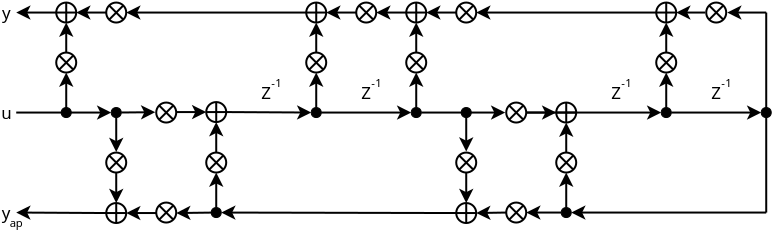 <?xml version="1.0" encoding="UTF-8"?>
<dia:diagram xmlns:dia="http://www.lysator.liu.se/~alla/dia/">
  <dia:layer name="Background" visible="true" active="true">
    <dia:object type="Standard - Ellipse" version="0" id="O0">
      <dia:attribute name="obj_pos">
        <dia:point val="-2.75,24.75"/>
      </dia:attribute>
      <dia:attribute name="obj_bb">
        <dia:rectangle val="-2.75,24.75;-2.25,25.25"/>
      </dia:attribute>
      <dia:attribute name="elem_corner">
        <dia:point val="-2.75,24.75"/>
      </dia:attribute>
      <dia:attribute name="elem_width">
        <dia:real val="0.5"/>
      </dia:attribute>
      <dia:attribute name="elem_height">
        <dia:real val="0.5"/>
      </dia:attribute>
      <dia:attribute name="border_width">
        <dia:real val="0"/>
      </dia:attribute>
      <dia:attribute name="inner_color">
        <dia:color val="#000000"/>
      </dia:attribute>
    </dia:object>
    <dia:object type="Standard - Line" version="0" id="O1">
      <dia:attribute name="obj_pos">
        <dia:point val="-5.5,20"/>
      </dia:attribute>
      <dia:attribute name="obj_bb">
        <dia:rectangle val="-7.612,19.638;-5.45,20.362"/>
      </dia:attribute>
      <dia:attribute name="conn_endpoints">
        <dia:point val="-5.5,20"/>
        <dia:point val="-7.5,20"/>
      </dia:attribute>
      <dia:attribute name="numcp">
        <dia:int val="1"/>
      </dia:attribute>
      <dia:attribute name="end_arrow">
        <dia:enum val="22"/>
      </dia:attribute>
      <dia:attribute name="end_arrow_length">
        <dia:real val="0.5"/>
      </dia:attribute>
      <dia:attribute name="end_arrow_width">
        <dia:real val="0.5"/>
      </dia:attribute>
      <dia:connections>
        <dia:connection handle="0" to="O4" connection="3"/>
      </dia:connections>
    </dia:object>
    <dia:object type="Standard - Line" version="0" id="O2">
      <dia:attribute name="obj_pos">
        <dia:point val="-5,22"/>
      </dia:attribute>
      <dia:attribute name="obj_bb">
        <dia:rectangle val="-5.362,20.388;-4.638,22.05"/>
      </dia:attribute>
      <dia:attribute name="conn_endpoints">
        <dia:point val="-5,22"/>
        <dia:point val="-5,20.5"/>
      </dia:attribute>
      <dia:attribute name="numcp">
        <dia:int val="1"/>
      </dia:attribute>
      <dia:attribute name="end_arrow">
        <dia:enum val="22"/>
      </dia:attribute>
      <dia:attribute name="end_arrow_length">
        <dia:real val="0.5"/>
      </dia:attribute>
      <dia:attribute name="end_arrow_width">
        <dia:real val="0.5"/>
      </dia:attribute>
      <dia:connections>
        <dia:connection handle="1" to="O4" connection="6"/>
      </dia:connections>
    </dia:object>
    <dia:object type="Standard - Ellipse" version="0" id="O3">
      <dia:attribute name="obj_pos">
        <dia:point val="7.25,24.75"/>
      </dia:attribute>
      <dia:attribute name="obj_bb">
        <dia:rectangle val="7.25,24.75;7.75,25.25"/>
      </dia:attribute>
      <dia:attribute name="elem_corner">
        <dia:point val="7.25,24.75"/>
      </dia:attribute>
      <dia:attribute name="elem_width">
        <dia:real val="0.5"/>
      </dia:attribute>
      <dia:attribute name="elem_height">
        <dia:real val="0.5"/>
      </dia:attribute>
      <dia:attribute name="border_width">
        <dia:real val="0"/>
      </dia:attribute>
      <dia:attribute name="inner_color">
        <dia:color val="#000000"/>
      </dia:attribute>
    </dia:object>
    <dia:group>
      <dia:object type="Standard - Ellipse" version="0" id="O4">
        <dia:attribute name="obj_pos">
          <dia:point val="-5.5,19.5"/>
        </dia:attribute>
        <dia:attribute name="obj_bb">
          <dia:rectangle val="-5.55,19.45;-4.45,20.55"/>
        </dia:attribute>
        <dia:attribute name="elem_corner">
          <dia:point val="-5.5,19.5"/>
        </dia:attribute>
        <dia:attribute name="elem_width">
          <dia:real val="1"/>
        </dia:attribute>
        <dia:attribute name="elem_height">
          <dia:real val="1"/>
        </dia:attribute>
        <dia:attribute name="border_width">
          <dia:real val="0.1"/>
        </dia:attribute>
        <dia:attribute name="show_background">
          <dia:boolean val="false"/>
        </dia:attribute>
      </dia:object>
      <dia:object type="Standard - Line" version="0" id="O5">
        <dia:attribute name="obj_pos">
          <dia:point val="-4.5,20"/>
        </dia:attribute>
        <dia:attribute name="obj_bb">
          <dia:rectangle val="-5.55,19.95;-4.45,20.05"/>
        </dia:attribute>
        <dia:attribute name="conn_endpoints">
          <dia:point val="-4.5,20"/>
          <dia:point val="-5.5,20"/>
        </dia:attribute>
        <dia:attribute name="numcp">
          <dia:int val="1"/>
        </dia:attribute>
        <dia:connections>
          <dia:connection handle="0" to="O4" connection="4"/>
          <dia:connection handle="1" to="O4" connection="3"/>
        </dia:connections>
      </dia:object>
      <dia:object type="Standard - Line" version="0" id="O6">
        <dia:attribute name="obj_pos">
          <dia:point val="-5,19.5"/>
        </dia:attribute>
        <dia:attribute name="obj_bb">
          <dia:rectangle val="-5.05,19.45;-4.95,20.55"/>
        </dia:attribute>
        <dia:attribute name="conn_endpoints">
          <dia:point val="-5,19.5"/>
          <dia:point val="-5,20.5"/>
        </dia:attribute>
        <dia:attribute name="numcp">
          <dia:int val="1"/>
        </dia:attribute>
        <dia:connections>
          <dia:connection handle="0" to="O4" connection="1"/>
          <dia:connection handle="1" to="O4" connection="6"/>
        </dia:connections>
      </dia:object>
    </dia:group>
    <dia:group>
      <dia:object type="Standard - Ellipse" version="0" id="O7">
        <dia:attribute name="obj_pos">
          <dia:point val="7,19.5"/>
        </dia:attribute>
        <dia:attribute name="obj_bb">
          <dia:rectangle val="6.95,19.45;8.05,20.55"/>
        </dia:attribute>
        <dia:attribute name="elem_corner">
          <dia:point val="7,19.5"/>
        </dia:attribute>
        <dia:attribute name="elem_width">
          <dia:real val="1"/>
        </dia:attribute>
        <dia:attribute name="elem_height">
          <dia:real val="1"/>
        </dia:attribute>
        <dia:attribute name="border_width">
          <dia:real val="0.1"/>
        </dia:attribute>
        <dia:attribute name="show_background">
          <dia:boolean val="false"/>
        </dia:attribute>
      </dia:object>
      <dia:object type="Standard - Line" version="0" id="O8">
        <dia:attribute name="obj_pos">
          <dia:point val="8,20"/>
        </dia:attribute>
        <dia:attribute name="obj_bb">
          <dia:rectangle val="6.95,19.95;8.05,20.05"/>
        </dia:attribute>
        <dia:attribute name="conn_endpoints">
          <dia:point val="8,20"/>
          <dia:point val="7,20"/>
        </dia:attribute>
        <dia:attribute name="numcp">
          <dia:int val="1"/>
        </dia:attribute>
        <dia:connections>
          <dia:connection handle="0" to="O7" connection="4"/>
          <dia:connection handle="1" to="O7" connection="3"/>
        </dia:connections>
      </dia:object>
      <dia:object type="Standard - Line" version="0" id="O9">
        <dia:attribute name="obj_pos">
          <dia:point val="7.5,19.5"/>
        </dia:attribute>
        <dia:attribute name="obj_bb">
          <dia:rectangle val="7.45,19.45;7.55,20.55"/>
        </dia:attribute>
        <dia:attribute name="conn_endpoints">
          <dia:point val="7.5,19.5"/>
          <dia:point val="7.5,20.5"/>
        </dia:attribute>
        <dia:attribute name="numcp">
          <dia:int val="1"/>
        </dia:attribute>
        <dia:connections>
          <dia:connection handle="0" to="O7" connection="1"/>
          <dia:connection handle="1" to="O7" connection="6"/>
        </dia:connections>
      </dia:object>
    </dia:group>
    <dia:object type="Standard - Line" version="0" id="O10">
      <dia:attribute name="obj_pos">
        <dia:point val="-5,25"/>
      </dia:attribute>
      <dia:attribute name="obj_bb">
        <dia:rectangle val="-5.362,22.888;-4.638,25.05"/>
      </dia:attribute>
      <dia:attribute name="conn_endpoints">
        <dia:point val="-5,25"/>
        <dia:point val="-5,23"/>
      </dia:attribute>
      <dia:attribute name="numcp">
        <dia:int val="1"/>
      </dia:attribute>
      <dia:attribute name="end_arrow">
        <dia:enum val="22"/>
      </dia:attribute>
      <dia:attribute name="end_arrow_length">
        <dia:real val="0.5"/>
      </dia:attribute>
      <dia:attribute name="end_arrow_width">
        <dia:real val="0.5"/>
      </dia:attribute>
    </dia:object>
    <dia:object type="Standard - Line" version="0" id="O11">
      <dia:attribute name="obj_pos">
        <dia:point val="-2.5,25.249"/>
      </dia:attribute>
      <dia:attribute name="obj_bb">
        <dia:rectangle val="-2.862,25.199;-2.138,27.085"/>
      </dia:attribute>
      <dia:attribute name="conn_endpoints">
        <dia:point val="-2.5,25.249"/>
        <dia:point val="-2.5,26.973"/>
      </dia:attribute>
      <dia:attribute name="numcp">
        <dia:int val="1"/>
      </dia:attribute>
      <dia:attribute name="end_arrow">
        <dia:enum val="22"/>
      </dia:attribute>
      <dia:attribute name="end_arrow_length">
        <dia:real val="0.5"/>
      </dia:attribute>
      <dia:attribute name="end_arrow_width">
        <dia:real val="0.5"/>
      </dia:attribute>
      <dia:connections>
        <dia:connection handle="0" to="O0" connection="8"/>
      </dia:connections>
    </dia:object>
    <dia:object type="Standard - Line" version="0" id="O12">
      <dia:attribute name="obj_pos">
        <dia:point val="-2.25,24.998"/>
      </dia:attribute>
      <dia:attribute name="obj_bb">
        <dia:rectangle val="-2.301,24.626;-0.438,25.349"/>
      </dia:attribute>
      <dia:attribute name="conn_endpoints">
        <dia:point val="-2.25,24.998"/>
        <dia:point val="-0.55,24.982"/>
      </dia:attribute>
      <dia:attribute name="numcp">
        <dia:int val="1"/>
      </dia:attribute>
      <dia:attribute name="end_arrow">
        <dia:enum val="22"/>
      </dia:attribute>
      <dia:attribute name="end_arrow_length">
        <dia:real val="0.5"/>
      </dia:attribute>
      <dia:attribute name="end_arrow_width">
        <dia:real val="0.5"/>
      </dia:attribute>
      <dia:connections>
        <dia:connection handle="0" to="O0" connection="8"/>
      </dia:connections>
    </dia:object>
    <dia:object type="Standard - Line" version="0" id="O13">
      <dia:attribute name="obj_pos">
        <dia:point val="-7.5,25"/>
      </dia:attribute>
      <dia:attribute name="obj_bb">
        <dia:rectangle val="-7.55,24.638;-2.638,25.362"/>
      </dia:attribute>
      <dia:attribute name="conn_endpoints">
        <dia:point val="-7.5,25"/>
        <dia:point val="-2.75,25"/>
      </dia:attribute>
      <dia:attribute name="numcp">
        <dia:int val="1"/>
      </dia:attribute>
      <dia:attribute name="end_arrow">
        <dia:enum val="22"/>
      </dia:attribute>
      <dia:attribute name="end_arrow_length">
        <dia:real val="0.5"/>
      </dia:attribute>
      <dia:attribute name="end_arrow_width">
        <dia:real val="0.5"/>
      </dia:attribute>
      <dia:connections>
        <dia:connection handle="1" to="O0" connection="3"/>
      </dia:connections>
    </dia:object>
    <dia:group>
      <dia:object type="Standard - Ellipse" version="0" id="O14">
        <dia:attribute name="obj_pos">
          <dia:point val="-3,29.524"/>
        </dia:attribute>
        <dia:attribute name="obj_bb">
          <dia:rectangle val="-3.05,29.474;-1.95,30.574"/>
        </dia:attribute>
        <dia:attribute name="elem_corner">
          <dia:point val="-3,29.524"/>
        </dia:attribute>
        <dia:attribute name="elem_width">
          <dia:real val="1"/>
        </dia:attribute>
        <dia:attribute name="elem_height">
          <dia:real val="1"/>
        </dia:attribute>
        <dia:attribute name="border_width">
          <dia:real val="0.1"/>
        </dia:attribute>
        <dia:attribute name="show_background">
          <dia:boolean val="false"/>
        </dia:attribute>
      </dia:object>
      <dia:object type="Standard - Line" version="0" id="O15">
        <dia:attribute name="obj_pos">
          <dia:point val="-2,30.024"/>
        </dia:attribute>
        <dia:attribute name="obj_bb">
          <dia:rectangle val="-3.05,29.974;-1.95,30.074"/>
        </dia:attribute>
        <dia:attribute name="conn_endpoints">
          <dia:point val="-2,30.024"/>
          <dia:point val="-3,30.024"/>
        </dia:attribute>
        <dia:attribute name="numcp">
          <dia:int val="1"/>
        </dia:attribute>
        <dia:connections>
          <dia:connection handle="0" to="O14" connection="4"/>
          <dia:connection handle="1" to="O14" connection="3"/>
        </dia:connections>
      </dia:object>
      <dia:object type="Standard - Line" version="0" id="O16">
        <dia:attribute name="obj_pos">
          <dia:point val="-2.5,29.524"/>
        </dia:attribute>
        <dia:attribute name="obj_bb">
          <dia:rectangle val="-2.55,29.474;-2.45,30.574"/>
        </dia:attribute>
        <dia:attribute name="conn_endpoints">
          <dia:point val="-2.5,29.524"/>
          <dia:point val="-2.5,30.524"/>
        </dia:attribute>
        <dia:attribute name="numcp">
          <dia:int val="1"/>
        </dia:attribute>
        <dia:connections>
          <dia:connection handle="0" to="O14" connection="1"/>
          <dia:connection handle="1" to="O14" connection="6"/>
        </dia:connections>
      </dia:object>
    </dia:group>
    <dia:object type="Standard - Line" version="0" id="O17">
      <dia:attribute name="obj_pos">
        <dia:point val="-2.5,28.024"/>
      </dia:attribute>
      <dia:attribute name="obj_bb">
        <dia:rectangle val="-2.862,27.974;-2.138,29.635"/>
      </dia:attribute>
      <dia:attribute name="conn_endpoints">
        <dia:point val="-2.5,28.024"/>
        <dia:point val="-2.5,29.524"/>
      </dia:attribute>
      <dia:attribute name="numcp">
        <dia:int val="1"/>
      </dia:attribute>
      <dia:attribute name="end_arrow">
        <dia:enum val="22"/>
      </dia:attribute>
      <dia:attribute name="end_arrow_length">
        <dia:real val="0.5"/>
      </dia:attribute>
      <dia:attribute name="end_arrow_width">
        <dia:real val="0.5"/>
      </dia:attribute>
      <dia:connections>
        <dia:connection handle="1" to="O14" connection="1"/>
      </dia:connections>
    </dia:object>
    <dia:object type="Standard - Line" version="0" id="O18">
      <dia:attribute name="obj_pos">
        <dia:point val="0.5,24.976"/>
      </dia:attribute>
      <dia:attribute name="obj_bb">
        <dia:rectangle val="0.45,24.615;2.112,25.338"/>
      </dia:attribute>
      <dia:attribute name="conn_endpoints">
        <dia:point val="0.5,24.976"/>
        <dia:point val="2,24.976"/>
      </dia:attribute>
      <dia:attribute name="numcp">
        <dia:int val="1"/>
      </dia:attribute>
      <dia:attribute name="end_arrow">
        <dia:enum val="22"/>
      </dia:attribute>
      <dia:attribute name="end_arrow_length">
        <dia:real val="0.5"/>
      </dia:attribute>
      <dia:attribute name="end_arrow_width">
        <dia:real val="0.5"/>
      </dia:attribute>
      <dia:connections>
        <dia:connection handle="1" to="O23" connection="3"/>
      </dia:connections>
    </dia:object>
    <dia:object type="Standard - Line" version="0" id="O19">
      <dia:attribute name="obj_pos">
        <dia:point val="3,24.976"/>
      </dia:attribute>
      <dia:attribute name="obj_bb">
        <dia:rectangle val="2.95,24.634;7.364,25.357"/>
      </dia:attribute>
      <dia:attribute name="conn_endpoints">
        <dia:point val="3,24.976"/>
        <dia:point val="7.252,24.999"/>
      </dia:attribute>
      <dia:attribute name="numcp">
        <dia:int val="1"/>
      </dia:attribute>
      <dia:attribute name="end_arrow">
        <dia:enum val="22"/>
      </dia:attribute>
      <dia:attribute name="end_arrow_length">
        <dia:real val="0.5"/>
      </dia:attribute>
      <dia:attribute name="end_arrow_width">
        <dia:real val="0.5"/>
      </dia:attribute>
      <dia:connections>
        <dia:connection handle="0" to="O23" connection="4"/>
        <dia:connection handle="1" to="O3" connection="8"/>
      </dia:connections>
    </dia:object>
    <dia:object type="Standard - Line" version="0" id="O20">
      <dia:attribute name="obj_pos">
        <dia:point val="7.5,24.75"/>
      </dia:attribute>
      <dia:attribute name="obj_bb">
        <dia:rectangle val="7.138,22.888;7.862,24.799"/>
      </dia:attribute>
      <dia:attribute name="conn_endpoints">
        <dia:point val="7.5,24.75"/>
        <dia:point val="7.5,23"/>
      </dia:attribute>
      <dia:attribute name="numcp">
        <dia:int val="1"/>
      </dia:attribute>
      <dia:attribute name="end_arrow">
        <dia:enum val="22"/>
      </dia:attribute>
      <dia:attribute name="end_arrow_length">
        <dia:real val="0.5"/>
      </dia:attribute>
      <dia:attribute name="end_arrow_width">
        <dia:real val="0.5"/>
      </dia:attribute>
      <dia:connections>
        <dia:connection handle="0" to="O3" connection="8"/>
      </dia:connections>
    </dia:object>
    <dia:object type="Standard - Line" version="0" id="O21">
      <dia:attribute name="obj_pos">
        <dia:point val="7.5,22"/>
      </dia:attribute>
      <dia:attribute name="obj_bb">
        <dia:rectangle val="7.138,20.388;7.862,22.05"/>
      </dia:attribute>
      <dia:attribute name="conn_endpoints">
        <dia:point val="7.5,22"/>
        <dia:point val="7.5,20.5"/>
      </dia:attribute>
      <dia:attribute name="numcp">
        <dia:int val="1"/>
      </dia:attribute>
      <dia:attribute name="end_arrow">
        <dia:enum val="22"/>
      </dia:attribute>
      <dia:attribute name="end_arrow_length">
        <dia:real val="0.5"/>
      </dia:attribute>
      <dia:attribute name="end_arrow_width">
        <dia:real val="0.5"/>
      </dia:attribute>
      <dia:connections>
        <dia:connection handle="1" to="O7" connection="6"/>
      </dia:connections>
    </dia:object>
    <dia:object type="Standard - Line" version="0" id="O22">
      <dia:attribute name="obj_pos">
        <dia:point val="7,20"/>
      </dia:attribute>
      <dia:attribute name="obj_bb">
        <dia:rectangle val="-2.112,19.638;7.05,20.362"/>
      </dia:attribute>
      <dia:attribute name="conn_endpoints">
        <dia:point val="7,20"/>
        <dia:point val="-2,20"/>
      </dia:attribute>
      <dia:attribute name="numcp">
        <dia:int val="1"/>
      </dia:attribute>
      <dia:attribute name="end_arrow">
        <dia:enum val="22"/>
      </dia:attribute>
      <dia:attribute name="end_arrow_length">
        <dia:real val="0.5"/>
      </dia:attribute>
      <dia:attribute name="end_arrow_width">
        <dia:real val="0.5"/>
      </dia:attribute>
      <dia:connections>
        <dia:connection handle="0" to="O7" connection="3"/>
      </dia:connections>
    </dia:object>
    <dia:group>
      <dia:object type="Standard - Ellipse" version="0" id="O23">
        <dia:attribute name="obj_pos">
          <dia:point val="2,24.476"/>
        </dia:attribute>
        <dia:attribute name="obj_bb">
          <dia:rectangle val="1.95,24.426;3.05,25.526"/>
        </dia:attribute>
        <dia:attribute name="elem_corner">
          <dia:point val="2,24.476"/>
        </dia:attribute>
        <dia:attribute name="elem_width">
          <dia:real val="1"/>
        </dia:attribute>
        <dia:attribute name="elem_height">
          <dia:real val="1"/>
        </dia:attribute>
        <dia:attribute name="border_width">
          <dia:real val="0.1"/>
        </dia:attribute>
        <dia:attribute name="show_background">
          <dia:boolean val="false"/>
        </dia:attribute>
      </dia:object>
      <dia:object type="Standard - Line" version="0" id="O24">
        <dia:attribute name="obj_pos">
          <dia:point val="3,24.976"/>
        </dia:attribute>
        <dia:attribute name="obj_bb">
          <dia:rectangle val="1.95,24.926;3.05,25.026"/>
        </dia:attribute>
        <dia:attribute name="conn_endpoints">
          <dia:point val="3,24.976"/>
          <dia:point val="2,24.976"/>
        </dia:attribute>
        <dia:attribute name="numcp">
          <dia:int val="1"/>
        </dia:attribute>
        <dia:connections>
          <dia:connection handle="0" to="O23" connection="4"/>
          <dia:connection handle="1" to="O23" connection="3"/>
        </dia:connections>
      </dia:object>
      <dia:object type="Standard - Line" version="0" id="O25">
        <dia:attribute name="obj_pos">
          <dia:point val="2.5,24.476"/>
        </dia:attribute>
        <dia:attribute name="obj_bb">
          <dia:rectangle val="2.45,24.426;2.55,25.526"/>
        </dia:attribute>
        <dia:attribute name="conn_endpoints">
          <dia:point val="2.5,24.476"/>
          <dia:point val="2.5,25.476"/>
        </dia:attribute>
        <dia:attribute name="numcp">
          <dia:int val="1"/>
        </dia:attribute>
        <dia:connections>
          <dia:connection handle="0" to="O23" connection="1"/>
          <dia:connection handle="1" to="O23" connection="6"/>
        </dia:connections>
      </dia:object>
    </dia:group>
    <dia:object type="Standard - Line" version="0" id="O26">
      <dia:attribute name="obj_pos">
        <dia:point val="-3,20"/>
      </dia:attribute>
      <dia:attribute name="obj_bb">
        <dia:rectangle val="-4.612,19.638;-2.95,20.362"/>
      </dia:attribute>
      <dia:attribute name="conn_endpoints">
        <dia:point val="-3,20"/>
        <dia:point val="-4.5,20"/>
      </dia:attribute>
      <dia:attribute name="numcp">
        <dia:int val="1"/>
      </dia:attribute>
      <dia:attribute name="end_arrow">
        <dia:enum val="22"/>
      </dia:attribute>
      <dia:attribute name="end_arrow_length">
        <dia:real val="0.5"/>
      </dia:attribute>
      <dia:attribute name="end_arrow_width">
        <dia:real val="0.5"/>
      </dia:attribute>
      <dia:connections>
        <dia:connection handle="1" to="O4" connection="4"/>
      </dia:connections>
    </dia:object>
    <dia:object type="Standard - Line" version="0" id="O27">
      <dia:attribute name="obj_pos">
        <dia:point val="-0.5,30.024"/>
      </dia:attribute>
      <dia:attribute name="obj_bb">
        <dia:rectangle val="-2.112,29.662;-0.45,30.385"/>
      </dia:attribute>
      <dia:attribute name="conn_endpoints">
        <dia:point val="-0.5,30.024"/>
        <dia:point val="-2,30.024"/>
      </dia:attribute>
      <dia:attribute name="numcp">
        <dia:int val="1"/>
      </dia:attribute>
      <dia:attribute name="end_arrow">
        <dia:enum val="22"/>
      </dia:attribute>
      <dia:attribute name="end_arrow_length">
        <dia:real val="0.5"/>
      </dia:attribute>
      <dia:attribute name="end_arrow_width">
        <dia:real val="0.5"/>
      </dia:attribute>
      <dia:connections>
        <dia:connection handle="1" to="O14" connection="4"/>
      </dia:connections>
    </dia:object>
    <dia:object type="Standard - Line" version="0" id="O28">
      <dia:attribute name="obj_pos">
        <dia:point val="2.375,30.002"/>
      </dia:attribute>
      <dia:attribute name="obj_bb">
        <dia:rectangle val="0.388,29.655;2.426,30.378"/>
      </dia:attribute>
      <dia:attribute name="conn_endpoints">
        <dia:point val="2.375,30.002"/>
        <dia:point val="0.5,30.024"/>
      </dia:attribute>
      <dia:attribute name="numcp">
        <dia:int val="1"/>
      </dia:attribute>
      <dia:attribute name="end_arrow">
        <dia:enum val="22"/>
      </dia:attribute>
      <dia:attribute name="end_arrow_length">
        <dia:real val="0.5"/>
      </dia:attribute>
      <dia:attribute name="end_arrow_width">
        <dia:real val="0.5"/>
      </dia:attribute>
      <dia:connections>
        <dia:connection handle="0" to="O84" connection="8"/>
      </dia:connections>
    </dia:object>
    <dia:object type="Standard - Line" version="0" id="O29">
      <dia:attribute name="obj_pos">
        <dia:point val="2.5,29.75"/>
      </dia:attribute>
      <dia:attribute name="obj_bb">
        <dia:rectangle val="2.138,27.888;2.862,29.8"/>
      </dia:attribute>
      <dia:attribute name="conn_endpoints">
        <dia:point val="2.5,29.75"/>
        <dia:point val="2.5,28"/>
      </dia:attribute>
      <dia:attribute name="numcp">
        <dia:int val="1"/>
      </dia:attribute>
      <dia:attribute name="end_arrow">
        <dia:enum val="22"/>
      </dia:attribute>
      <dia:attribute name="end_arrow_length">
        <dia:real val="0.5"/>
      </dia:attribute>
      <dia:attribute name="end_arrow_width">
        <dia:real val="0.5"/>
      </dia:attribute>
      <dia:connections>
        <dia:connection handle="0" to="O84" connection="1"/>
      </dia:connections>
    </dia:object>
    <dia:object type="Standard - Line" version="0" id="O30">
      <dia:attribute name="obj_pos">
        <dia:point val="2.5,27"/>
      </dia:attribute>
      <dia:attribute name="obj_bb">
        <dia:rectangle val="2.138,25.365;2.862,27.05"/>
      </dia:attribute>
      <dia:attribute name="conn_endpoints">
        <dia:point val="2.5,27"/>
        <dia:point val="2.5,25.476"/>
      </dia:attribute>
      <dia:attribute name="numcp">
        <dia:int val="1"/>
      </dia:attribute>
      <dia:attribute name="end_arrow">
        <dia:enum val="22"/>
      </dia:attribute>
      <dia:attribute name="end_arrow_length">
        <dia:real val="0.5"/>
      </dia:attribute>
      <dia:attribute name="end_arrow_width">
        <dia:real val="0.5"/>
      </dia:attribute>
      <dia:connections>
        <dia:connection handle="1" to="O23" connection="6"/>
      </dia:connections>
    </dia:object>
    <dia:object type="Standard - Line" version="0" id="O31">
      <dia:attribute name="obj_pos">
        <dia:point val="-3,30.024"/>
      </dia:attribute>
      <dia:attribute name="obj_bb">
        <dia:rectangle val="-7.612,29.641;-2.95,30.365"/>
      </dia:attribute>
      <dia:attribute name="conn_endpoints">
        <dia:point val="-3,30.024"/>
        <dia:point val="-7.5,30"/>
      </dia:attribute>
      <dia:attribute name="numcp">
        <dia:int val="1"/>
      </dia:attribute>
      <dia:attribute name="end_arrow">
        <dia:enum val="22"/>
      </dia:attribute>
      <dia:attribute name="end_arrow_length">
        <dia:real val="0.5"/>
      </dia:attribute>
      <dia:attribute name="end_arrow_width">
        <dia:real val="0.5"/>
      </dia:attribute>
      <dia:connections>
        <dia:connection handle="0" to="O14" connection="3"/>
      </dia:connections>
    </dia:object>
    <dia:object type="Standard - Line" version="0" id="O32">
      <dia:attribute name="obj_pos">
        <dia:point val="9.5,20"/>
      </dia:attribute>
      <dia:attribute name="obj_bb">
        <dia:rectangle val="7.888,19.638;9.55,20.362"/>
      </dia:attribute>
      <dia:attribute name="conn_endpoints">
        <dia:point val="9.5,20"/>
        <dia:point val="8,20"/>
      </dia:attribute>
      <dia:attribute name="numcp">
        <dia:int val="1"/>
      </dia:attribute>
      <dia:attribute name="end_arrow">
        <dia:enum val="22"/>
      </dia:attribute>
      <dia:attribute name="end_arrow_length">
        <dia:real val="0.5"/>
      </dia:attribute>
      <dia:attribute name="end_arrow_width">
        <dia:real val="0.5"/>
      </dia:attribute>
      <dia:connections>
        <dia:connection handle="1" to="O7" connection="4"/>
      </dia:connections>
    </dia:object>
    <dia:object type="Standard - Line" version="0" id="O33">
      <dia:attribute name="obj_pos">
        <dia:point val="12.5,22"/>
      </dia:attribute>
      <dia:attribute name="obj_bb">
        <dia:rectangle val="12.138,20.388;12.862,22.05"/>
      </dia:attribute>
      <dia:attribute name="conn_endpoints">
        <dia:point val="12.5,22"/>
        <dia:point val="12.5,20.5"/>
      </dia:attribute>
      <dia:attribute name="numcp">
        <dia:int val="1"/>
      </dia:attribute>
      <dia:attribute name="end_arrow">
        <dia:enum val="22"/>
      </dia:attribute>
      <dia:attribute name="end_arrow_length">
        <dia:real val="0.5"/>
      </dia:attribute>
      <dia:attribute name="end_arrow_width">
        <dia:real val="0.5"/>
      </dia:attribute>
      <dia:connections>
        <dia:connection handle="1" to="O51" connection="6"/>
      </dia:connections>
    </dia:object>
    <dia:object type="Standard - Line" version="0" id="O34">
      <dia:attribute name="obj_pos">
        <dia:point val="12.5,24.75"/>
      </dia:attribute>
      <dia:attribute name="obj_bb">
        <dia:rectangle val="12.138,22.888;12.862,24.799"/>
      </dia:attribute>
      <dia:attribute name="conn_endpoints">
        <dia:point val="12.5,24.75"/>
        <dia:point val="12.5,23"/>
      </dia:attribute>
      <dia:attribute name="numcp">
        <dia:int val="1"/>
      </dia:attribute>
      <dia:attribute name="end_arrow">
        <dia:enum val="22"/>
      </dia:attribute>
      <dia:attribute name="end_arrow_length">
        <dia:real val="0.5"/>
      </dia:attribute>
      <dia:attribute name="end_arrow_width">
        <dia:real val="0.5"/>
      </dia:attribute>
      <dia:connections>
        <dia:connection handle="0" to="O50" connection="8"/>
      </dia:connections>
    </dia:object>
    <dia:object type="Standard - Line" version="0" id="O35">
      <dia:attribute name="obj_pos">
        <dia:point val="7.746,25"/>
      </dia:attribute>
      <dia:attribute name="obj_bb">
        <dia:rectangle val="7.696,24.638;12.362,25.362"/>
      </dia:attribute>
      <dia:attribute name="conn_endpoints">
        <dia:point val="7.746,25"/>
        <dia:point val="12.25,25"/>
      </dia:attribute>
      <dia:attribute name="numcp">
        <dia:int val="1"/>
      </dia:attribute>
      <dia:attribute name="end_arrow">
        <dia:enum val="22"/>
      </dia:attribute>
      <dia:attribute name="end_arrow_length">
        <dia:real val="0.5"/>
      </dia:attribute>
      <dia:attribute name="end_arrow_width">
        <dia:real val="0.5"/>
      </dia:attribute>
      <dia:connections>
        <dia:connection handle="0" to="O3" connection="8"/>
        <dia:connection handle="1" to="O50" connection="3"/>
      </dia:connections>
    </dia:object>
    <dia:object type="Standard - Line" version="0" id="O36">
      <dia:attribute name="obj_pos">
        <dia:point val="15,25"/>
      </dia:attribute>
      <dia:attribute name="obj_bb">
        <dia:rectangle val="14.638,24.95;15.362,27.062"/>
      </dia:attribute>
      <dia:attribute name="conn_endpoints">
        <dia:point val="15,25"/>
        <dia:point val="15,26.95"/>
      </dia:attribute>
      <dia:attribute name="numcp">
        <dia:int val="1"/>
      </dia:attribute>
      <dia:attribute name="end_arrow">
        <dia:enum val="22"/>
      </dia:attribute>
      <dia:attribute name="end_arrow_length">
        <dia:real val="0.5"/>
      </dia:attribute>
      <dia:attribute name="end_arrow_width">
        <dia:real val="0.5"/>
      </dia:attribute>
    </dia:object>
    <dia:object type="Standard - Line" version="0" id="O37">
      <dia:attribute name="obj_pos">
        <dia:point val="12.75,25"/>
      </dia:attribute>
      <dia:attribute name="obj_bb">
        <dia:rectangle val="12.7,24.638;17.062,25.362"/>
      </dia:attribute>
      <dia:attribute name="conn_endpoints">
        <dia:point val="12.75,25"/>
        <dia:point val="16.95,25"/>
      </dia:attribute>
      <dia:attribute name="numcp">
        <dia:int val="1"/>
      </dia:attribute>
      <dia:attribute name="end_arrow">
        <dia:enum val="22"/>
      </dia:attribute>
      <dia:attribute name="end_arrow_length">
        <dia:real val="0.5"/>
      </dia:attribute>
      <dia:attribute name="end_arrow_width">
        <dia:real val="0.5"/>
      </dia:attribute>
      <dia:connections>
        <dia:connection handle="0" to="O50" connection="8"/>
      </dia:connections>
    </dia:object>
    <dia:group>
      <dia:object type="Standard - Ellipse" version="0" id="O38">
        <dia:attribute name="obj_pos">
          <dia:point val="14.5,29.524"/>
        </dia:attribute>
        <dia:attribute name="obj_bb">
          <dia:rectangle val="14.45,29.474;15.55,30.574"/>
        </dia:attribute>
        <dia:attribute name="elem_corner">
          <dia:point val="14.5,29.524"/>
        </dia:attribute>
        <dia:attribute name="elem_width">
          <dia:real val="1"/>
        </dia:attribute>
        <dia:attribute name="elem_height">
          <dia:real val="1"/>
        </dia:attribute>
        <dia:attribute name="border_width">
          <dia:real val="0.1"/>
        </dia:attribute>
        <dia:attribute name="show_background">
          <dia:boolean val="false"/>
        </dia:attribute>
      </dia:object>
      <dia:object type="Standard - Line" version="0" id="O39">
        <dia:attribute name="obj_pos">
          <dia:point val="15.5,30.024"/>
        </dia:attribute>
        <dia:attribute name="obj_bb">
          <dia:rectangle val="14.45,29.974;15.55,30.074"/>
        </dia:attribute>
        <dia:attribute name="conn_endpoints">
          <dia:point val="15.5,30.024"/>
          <dia:point val="14.5,30.024"/>
        </dia:attribute>
        <dia:attribute name="numcp">
          <dia:int val="1"/>
        </dia:attribute>
        <dia:connections>
          <dia:connection handle="0" to="O38" connection="4"/>
          <dia:connection handle="1" to="O38" connection="3"/>
        </dia:connections>
      </dia:object>
      <dia:object type="Standard - Line" version="0" id="O40">
        <dia:attribute name="obj_pos">
          <dia:point val="15,29.524"/>
        </dia:attribute>
        <dia:attribute name="obj_bb">
          <dia:rectangle val="14.95,29.474;15.05,30.574"/>
        </dia:attribute>
        <dia:attribute name="conn_endpoints">
          <dia:point val="15,29.524"/>
          <dia:point val="15,30.524"/>
        </dia:attribute>
        <dia:attribute name="numcp">
          <dia:int val="1"/>
        </dia:attribute>
        <dia:connections>
          <dia:connection handle="0" to="O38" connection="1"/>
          <dia:connection handle="1" to="O38" connection="6"/>
        </dia:connections>
      </dia:object>
    </dia:group>
    <dia:object type="Standard - Line" version="0" id="O41">
      <dia:attribute name="obj_pos">
        <dia:point val="15,28"/>
      </dia:attribute>
      <dia:attribute name="obj_bb">
        <dia:rectangle val="14.638,27.95;15.362,29.635"/>
      </dia:attribute>
      <dia:attribute name="conn_endpoints">
        <dia:point val="15,28"/>
        <dia:point val="15,29.524"/>
      </dia:attribute>
      <dia:attribute name="numcp">
        <dia:int val="1"/>
      </dia:attribute>
      <dia:attribute name="end_arrow">
        <dia:enum val="22"/>
      </dia:attribute>
      <dia:attribute name="end_arrow_length">
        <dia:real val="0.5"/>
      </dia:attribute>
      <dia:attribute name="end_arrow_width">
        <dia:real val="0.5"/>
      </dia:attribute>
      <dia:connections>
        <dia:connection handle="1" to="O38" connection="1"/>
      </dia:connections>
    </dia:object>
    <dia:object type="Standard - Line" version="0" id="O42">
      <dia:attribute name="obj_pos">
        <dia:point val="18,25"/>
      </dia:attribute>
      <dia:attribute name="obj_bb">
        <dia:rectangle val="17.95,24.638;19.612,25.362"/>
      </dia:attribute>
      <dia:attribute name="conn_endpoints">
        <dia:point val="18,25"/>
        <dia:point val="19.5,25"/>
      </dia:attribute>
      <dia:attribute name="numcp">
        <dia:int val="1"/>
      </dia:attribute>
      <dia:attribute name="end_arrow">
        <dia:enum val="22"/>
      </dia:attribute>
      <dia:attribute name="end_arrow_length">
        <dia:real val="0.5"/>
      </dia:attribute>
      <dia:attribute name="end_arrow_width">
        <dia:real val="0.5"/>
      </dia:attribute>
      <dia:connections>
        <dia:connection handle="1" to="O43" connection="3"/>
      </dia:connections>
    </dia:object>
    <dia:group>
      <dia:object type="Standard - Ellipse" version="0" id="O43">
        <dia:attribute name="obj_pos">
          <dia:point val="19.5,24.5"/>
        </dia:attribute>
        <dia:attribute name="obj_bb">
          <dia:rectangle val="19.45,24.45;20.55,25.55"/>
        </dia:attribute>
        <dia:attribute name="elem_corner">
          <dia:point val="19.5,24.5"/>
        </dia:attribute>
        <dia:attribute name="elem_width">
          <dia:real val="1"/>
        </dia:attribute>
        <dia:attribute name="elem_height">
          <dia:real val="1"/>
        </dia:attribute>
        <dia:attribute name="border_width">
          <dia:real val="0.1"/>
        </dia:attribute>
        <dia:attribute name="show_background">
          <dia:boolean val="false"/>
        </dia:attribute>
      </dia:object>
      <dia:object type="Standard - Line" version="0" id="O44">
        <dia:attribute name="obj_pos">
          <dia:point val="20.5,25"/>
        </dia:attribute>
        <dia:attribute name="obj_bb">
          <dia:rectangle val="19.45,24.95;20.55,25.05"/>
        </dia:attribute>
        <dia:attribute name="conn_endpoints">
          <dia:point val="20.5,25"/>
          <dia:point val="19.5,25"/>
        </dia:attribute>
        <dia:attribute name="numcp">
          <dia:int val="1"/>
        </dia:attribute>
        <dia:connections>
          <dia:connection handle="0" to="O43" connection="4"/>
          <dia:connection handle="1" to="O43" connection="3"/>
        </dia:connections>
      </dia:object>
      <dia:object type="Standard - Line" version="0" id="O45">
        <dia:attribute name="obj_pos">
          <dia:point val="20,24.5"/>
        </dia:attribute>
        <dia:attribute name="obj_bb">
          <dia:rectangle val="19.95,24.45;20.05,25.55"/>
        </dia:attribute>
        <dia:attribute name="conn_endpoints">
          <dia:point val="20,24.5"/>
          <dia:point val="20,25.5"/>
        </dia:attribute>
        <dia:attribute name="numcp">
          <dia:int val="1"/>
        </dia:attribute>
        <dia:connections>
          <dia:connection handle="0" to="O43" connection="1"/>
          <dia:connection handle="1" to="O43" connection="6"/>
        </dia:connections>
      </dia:object>
    </dia:group>
    <dia:object type="Standard - Line" version="0" id="O46">
      <dia:attribute name="obj_pos">
        <dia:point val="17,30"/>
      </dia:attribute>
      <dia:attribute name="obj_bb">
        <dia:rectangle val="15.388,29.652;17.051,30.376"/>
      </dia:attribute>
      <dia:attribute name="conn_endpoints">
        <dia:point val="17,30"/>
        <dia:point val="15.5,30.024"/>
      </dia:attribute>
      <dia:attribute name="numcp">
        <dia:int val="1"/>
      </dia:attribute>
      <dia:attribute name="end_arrow">
        <dia:enum val="22"/>
      </dia:attribute>
      <dia:attribute name="end_arrow_length">
        <dia:real val="0.5"/>
      </dia:attribute>
      <dia:attribute name="end_arrow_width">
        <dia:real val="0.5"/>
      </dia:attribute>
      <dia:connections>
        <dia:connection handle="1" to="O38" connection="4"/>
      </dia:connections>
    </dia:object>
    <dia:object type="Standard - Line" version="0" id="O47">
      <dia:attribute name="obj_pos">
        <dia:point val="19.75,30"/>
      </dia:attribute>
      <dia:attribute name="obj_bb">
        <dia:rectangle val="17.888,29.638;19.8,30.362"/>
      </dia:attribute>
      <dia:attribute name="conn_endpoints">
        <dia:point val="19.75,30"/>
        <dia:point val="18,30"/>
      </dia:attribute>
      <dia:attribute name="numcp">
        <dia:int val="1"/>
      </dia:attribute>
      <dia:attribute name="end_arrow">
        <dia:enum val="22"/>
      </dia:attribute>
      <dia:attribute name="end_arrow_length">
        <dia:real val="0.5"/>
      </dia:attribute>
      <dia:attribute name="end_arrow_width">
        <dia:real val="0.5"/>
      </dia:attribute>
      <dia:connections>
        <dia:connection handle="0" to="O85" connection="3"/>
      </dia:connections>
    </dia:object>
    <dia:object type="Standard - Line" version="0" id="O48">
      <dia:attribute name="obj_pos">
        <dia:point val="20,29.75"/>
      </dia:attribute>
      <dia:attribute name="obj_bb">
        <dia:rectangle val="19.638,27.888;20.362,29.799"/>
      </dia:attribute>
      <dia:attribute name="conn_endpoints">
        <dia:point val="20,29.75"/>
        <dia:point val="20,28"/>
      </dia:attribute>
      <dia:attribute name="numcp">
        <dia:int val="1"/>
      </dia:attribute>
      <dia:attribute name="end_arrow">
        <dia:enum val="22"/>
      </dia:attribute>
      <dia:attribute name="end_arrow_length">
        <dia:real val="0.5"/>
      </dia:attribute>
      <dia:attribute name="end_arrow_width">
        <dia:real val="0.5"/>
      </dia:attribute>
      <dia:connections>
        <dia:connection handle="0" to="O85" connection="8"/>
      </dia:connections>
    </dia:object>
    <dia:object type="Standard - Line" version="0" id="O49">
      <dia:attribute name="obj_pos">
        <dia:point val="20,27"/>
      </dia:attribute>
      <dia:attribute name="obj_bb">
        <dia:rectangle val="19.638,25.388;20.362,27.05"/>
      </dia:attribute>
      <dia:attribute name="conn_endpoints">
        <dia:point val="20,27"/>
        <dia:point val="20,25.5"/>
      </dia:attribute>
      <dia:attribute name="numcp">
        <dia:int val="1"/>
      </dia:attribute>
      <dia:attribute name="end_arrow">
        <dia:enum val="22"/>
      </dia:attribute>
      <dia:attribute name="end_arrow_length">
        <dia:real val="0.5"/>
      </dia:attribute>
      <dia:attribute name="end_arrow_width">
        <dia:real val="0.5"/>
      </dia:attribute>
      <dia:connections>
        <dia:connection handle="1" to="O43" connection="6"/>
      </dia:connections>
    </dia:object>
    <dia:object type="Standard - Ellipse" version="0" id="O50">
      <dia:attribute name="obj_pos">
        <dia:point val="12.25,24.75"/>
      </dia:attribute>
      <dia:attribute name="obj_bb">
        <dia:rectangle val="12.25,24.75;12.75,25.25"/>
      </dia:attribute>
      <dia:attribute name="elem_corner">
        <dia:point val="12.25,24.75"/>
      </dia:attribute>
      <dia:attribute name="elem_width">
        <dia:real val="0.5"/>
      </dia:attribute>
      <dia:attribute name="elem_height">
        <dia:real val="0.5"/>
      </dia:attribute>
      <dia:attribute name="border_width">
        <dia:real val="0"/>
      </dia:attribute>
      <dia:attribute name="inner_color">
        <dia:color val="#000000"/>
      </dia:attribute>
    </dia:object>
    <dia:group>
      <dia:object type="Standard - Ellipse" version="0" id="O51">
        <dia:attribute name="obj_pos">
          <dia:point val="12,19.5"/>
        </dia:attribute>
        <dia:attribute name="obj_bb">
          <dia:rectangle val="11.95,19.45;13.05,20.55"/>
        </dia:attribute>
        <dia:attribute name="elem_corner">
          <dia:point val="12,19.5"/>
        </dia:attribute>
        <dia:attribute name="elem_width">
          <dia:real val="1"/>
        </dia:attribute>
        <dia:attribute name="elem_height">
          <dia:real val="1"/>
        </dia:attribute>
        <dia:attribute name="border_width">
          <dia:real val="0.1"/>
        </dia:attribute>
        <dia:attribute name="show_background">
          <dia:boolean val="false"/>
        </dia:attribute>
      </dia:object>
      <dia:object type="Standard - Line" version="0" id="O52">
        <dia:attribute name="obj_pos">
          <dia:point val="13,20"/>
        </dia:attribute>
        <dia:attribute name="obj_bb">
          <dia:rectangle val="11.95,19.95;13.05,20.05"/>
        </dia:attribute>
        <dia:attribute name="conn_endpoints">
          <dia:point val="13,20"/>
          <dia:point val="12,20"/>
        </dia:attribute>
        <dia:attribute name="numcp">
          <dia:int val="1"/>
        </dia:attribute>
        <dia:connections>
          <dia:connection handle="0" to="O51" connection="4"/>
          <dia:connection handle="1" to="O51" connection="3"/>
        </dia:connections>
      </dia:object>
      <dia:object type="Standard - Line" version="0" id="O53">
        <dia:attribute name="obj_pos">
          <dia:point val="12.5,19.5"/>
        </dia:attribute>
        <dia:attribute name="obj_bb">
          <dia:rectangle val="12.45,19.45;12.55,20.55"/>
        </dia:attribute>
        <dia:attribute name="conn_endpoints">
          <dia:point val="12.5,19.5"/>
          <dia:point val="12.5,20.5"/>
        </dia:attribute>
        <dia:attribute name="numcp">
          <dia:int val="1"/>
        </dia:attribute>
        <dia:connections>
          <dia:connection handle="0" to="O51" connection="1"/>
          <dia:connection handle="1" to="O51" connection="6"/>
        </dia:connections>
      </dia:object>
    </dia:group>
    <dia:object type="Standard - Line" version="0" id="O54">
      <dia:attribute name="obj_pos">
        <dia:point val="12,20"/>
      </dia:attribute>
      <dia:attribute name="obj_bb">
        <dia:rectangle val="10.388,19.638;12.05,20.362"/>
      </dia:attribute>
      <dia:attribute name="conn_endpoints">
        <dia:point val="12,20"/>
        <dia:point val="10.5,20"/>
      </dia:attribute>
      <dia:attribute name="numcp">
        <dia:int val="1"/>
      </dia:attribute>
      <dia:attribute name="end_arrow">
        <dia:enum val="22"/>
      </dia:attribute>
      <dia:attribute name="end_arrow_length">
        <dia:real val="0.5"/>
      </dia:attribute>
      <dia:attribute name="end_arrow_width">
        <dia:real val="0.5"/>
      </dia:attribute>
      <dia:connections>
        <dia:connection handle="0" to="O51" connection="3"/>
      </dia:connections>
    </dia:object>
    <dia:object type="Standard - Line" version="0" id="O55">
      <dia:attribute name="obj_pos">
        <dia:point val="14.5,30.024"/>
      </dia:attribute>
      <dia:attribute name="obj_bb">
        <dia:rectangle val="2.638,29.64;14.55,30.363"/>
      </dia:attribute>
      <dia:attribute name="conn_endpoints">
        <dia:point val="14.5,30.024"/>
        <dia:point val="2.75,30.0"/>
      </dia:attribute>
      <dia:attribute name="numcp">
        <dia:int val="1"/>
      </dia:attribute>
      <dia:attribute name="end_arrow">
        <dia:enum val="22"/>
      </dia:attribute>
      <dia:attribute name="end_arrow_length">
        <dia:real val="0.5"/>
      </dia:attribute>
      <dia:attribute name="end_arrow_width">
        <dia:real val="0.5"/>
      </dia:attribute>
      <dia:connections>
        <dia:connection handle="0" to="O38" connection="3"/>
        <dia:connection handle="1" to="O84" connection="8"/>
      </dia:connections>
    </dia:object>
    <dia:object type="Standard - Ellipse" version="0" id="O56">
      <dia:attribute name="obj_pos">
        <dia:point val="24.75,24.75"/>
      </dia:attribute>
      <dia:attribute name="obj_bb">
        <dia:rectangle val="24.75,24.75;25.25,25.25"/>
      </dia:attribute>
      <dia:attribute name="elem_corner">
        <dia:point val="24.75,24.75"/>
      </dia:attribute>
      <dia:attribute name="elem_width">
        <dia:real val="0.5"/>
      </dia:attribute>
      <dia:attribute name="elem_height">
        <dia:real val="0.5"/>
      </dia:attribute>
      <dia:attribute name="border_width">
        <dia:real val="0"/>
      </dia:attribute>
      <dia:attribute name="inner_color">
        <dia:color val="#000000"/>
      </dia:attribute>
    </dia:object>
    <dia:group>
      <dia:object type="Standard - Ellipse" version="0" id="O57">
        <dia:attribute name="obj_pos">
          <dia:point val="24.5,19.5"/>
        </dia:attribute>
        <dia:attribute name="obj_bb">
          <dia:rectangle val="24.45,19.45;25.55,20.55"/>
        </dia:attribute>
        <dia:attribute name="elem_corner">
          <dia:point val="24.5,19.5"/>
        </dia:attribute>
        <dia:attribute name="elem_width">
          <dia:real val="1"/>
        </dia:attribute>
        <dia:attribute name="elem_height">
          <dia:real val="1"/>
        </dia:attribute>
        <dia:attribute name="border_width">
          <dia:real val="0.1"/>
        </dia:attribute>
        <dia:attribute name="show_background">
          <dia:boolean val="false"/>
        </dia:attribute>
      </dia:object>
      <dia:object type="Standard - Line" version="0" id="O58">
        <dia:attribute name="obj_pos">
          <dia:point val="25.5,20"/>
        </dia:attribute>
        <dia:attribute name="obj_bb">
          <dia:rectangle val="24.45,19.95;25.55,20.05"/>
        </dia:attribute>
        <dia:attribute name="conn_endpoints">
          <dia:point val="25.5,20"/>
          <dia:point val="24.5,20"/>
        </dia:attribute>
        <dia:attribute name="numcp">
          <dia:int val="1"/>
        </dia:attribute>
        <dia:connections>
          <dia:connection handle="0" to="O57" connection="4"/>
          <dia:connection handle="1" to="O57" connection="3"/>
        </dia:connections>
      </dia:object>
      <dia:object type="Standard - Line" version="0" id="O59">
        <dia:attribute name="obj_pos">
          <dia:point val="25,19.5"/>
        </dia:attribute>
        <dia:attribute name="obj_bb">
          <dia:rectangle val="24.95,19.45;25.05,20.55"/>
        </dia:attribute>
        <dia:attribute name="conn_endpoints">
          <dia:point val="25,19.5"/>
          <dia:point val="25,20.5"/>
        </dia:attribute>
        <dia:attribute name="numcp">
          <dia:int val="1"/>
        </dia:attribute>
        <dia:connections>
          <dia:connection handle="0" to="O57" connection="1"/>
          <dia:connection handle="1" to="O57" connection="6"/>
        </dia:connections>
      </dia:object>
    </dia:group>
    <dia:object type="Standard - Line" version="0" id="O60">
      <dia:attribute name="obj_pos">
        <dia:point val="18,25"/>
      </dia:attribute>
      <dia:attribute name="obj_bb">
        <dia:rectangle val="17.95,24.638;24.862,25.362"/>
      </dia:attribute>
      <dia:attribute name="conn_endpoints">
        <dia:point val="18,25"/>
        <dia:point val="24.75,25"/>
      </dia:attribute>
      <dia:attribute name="numcp">
        <dia:int val="1"/>
      </dia:attribute>
      <dia:attribute name="end_arrow">
        <dia:enum val="22"/>
      </dia:attribute>
      <dia:attribute name="end_arrow_length">
        <dia:real val="0.5"/>
      </dia:attribute>
      <dia:attribute name="end_arrow_width">
        <dia:real val="0.5"/>
      </dia:attribute>
      <dia:connections>
        <dia:connection handle="1" to="O56" connection="3"/>
      </dia:connections>
    </dia:object>
    <dia:object type="Standard - Line" version="0" id="O61">
      <dia:attribute name="obj_pos">
        <dia:point val="25,24.75"/>
      </dia:attribute>
      <dia:attribute name="obj_bb">
        <dia:rectangle val="24.638,22.888;25.362,24.799"/>
      </dia:attribute>
      <dia:attribute name="conn_endpoints">
        <dia:point val="25,24.75"/>
        <dia:point val="25,23"/>
      </dia:attribute>
      <dia:attribute name="numcp">
        <dia:int val="1"/>
      </dia:attribute>
      <dia:attribute name="end_arrow">
        <dia:enum val="22"/>
      </dia:attribute>
      <dia:attribute name="end_arrow_length">
        <dia:real val="0.5"/>
      </dia:attribute>
      <dia:attribute name="end_arrow_width">
        <dia:real val="0.5"/>
      </dia:attribute>
      <dia:connections>
        <dia:connection handle="0" to="O56" connection="8"/>
      </dia:connections>
    </dia:object>
    <dia:object type="Standard - Line" version="0" id="O62">
      <dia:attribute name="obj_pos">
        <dia:point val="25,22"/>
      </dia:attribute>
      <dia:attribute name="obj_bb">
        <dia:rectangle val="24.638,20.388;25.362,22.05"/>
      </dia:attribute>
      <dia:attribute name="conn_endpoints">
        <dia:point val="25,22"/>
        <dia:point val="25,20.5"/>
      </dia:attribute>
      <dia:attribute name="numcp">
        <dia:int val="1"/>
      </dia:attribute>
      <dia:attribute name="end_arrow">
        <dia:enum val="22"/>
      </dia:attribute>
      <dia:attribute name="end_arrow_length">
        <dia:real val="0.5"/>
      </dia:attribute>
      <dia:attribute name="end_arrow_width">
        <dia:real val="0.5"/>
      </dia:attribute>
      <dia:connections>
        <dia:connection handle="1" to="O57" connection="6"/>
      </dia:connections>
    </dia:object>
    <dia:object type="Standard - Line" version="0" id="O63">
      <dia:attribute name="obj_pos">
        <dia:point val="24.5,20"/>
      </dia:attribute>
      <dia:attribute name="obj_bb">
        <dia:rectangle val="15.388,19.638;24.55,20.362"/>
      </dia:attribute>
      <dia:attribute name="conn_endpoints">
        <dia:point val="24.5,20"/>
        <dia:point val="15.5,20"/>
      </dia:attribute>
      <dia:attribute name="numcp">
        <dia:int val="1"/>
      </dia:attribute>
      <dia:attribute name="end_arrow">
        <dia:enum val="22"/>
      </dia:attribute>
      <dia:attribute name="end_arrow_length">
        <dia:real val="0.5"/>
      </dia:attribute>
      <dia:attribute name="end_arrow_width">
        <dia:real val="0.5"/>
      </dia:attribute>
      <dia:connections>
        <dia:connection handle="0" to="O57" connection="3"/>
        <dia:connection handle="1" to="O133" connection="4"/>
      </dia:connections>
    </dia:object>
    <dia:object type="Standard - Line" version="0" id="O64">
      <dia:attribute name="obj_pos">
        <dia:point val="26.951,20"/>
      </dia:attribute>
      <dia:attribute name="obj_bb">
        <dia:rectangle val="25.388,19.638;27.001,20.362"/>
      </dia:attribute>
      <dia:attribute name="conn_endpoints">
        <dia:point val="26.951,20"/>
        <dia:point val="25.5,20"/>
      </dia:attribute>
      <dia:attribute name="numcp">
        <dia:int val="1"/>
      </dia:attribute>
      <dia:attribute name="end_arrow">
        <dia:enum val="22"/>
      </dia:attribute>
      <dia:attribute name="end_arrow_length">
        <dia:real val="0.5"/>
      </dia:attribute>
      <dia:attribute name="end_arrow_width">
        <dia:real val="0.5"/>
      </dia:attribute>
      <dia:connections>
        <dia:connection handle="1" to="O57" connection="4"/>
      </dia:connections>
    </dia:object>
    <dia:object type="Standard - Line" version="0" id="O65">
      <dia:attribute name="obj_pos">
        <dia:point val="25.25,25"/>
      </dia:attribute>
      <dia:attribute name="obj_bb">
        <dia:rectangle val="25.2,24.638;29.862,25.362"/>
      </dia:attribute>
      <dia:attribute name="conn_endpoints">
        <dia:point val="25.25,25"/>
        <dia:point val="29.75,25"/>
      </dia:attribute>
      <dia:attribute name="numcp">
        <dia:int val="1"/>
      </dia:attribute>
      <dia:attribute name="end_arrow">
        <dia:enum val="22"/>
      </dia:attribute>
      <dia:attribute name="end_arrow_length">
        <dia:real val="0.5"/>
      </dia:attribute>
      <dia:attribute name="end_arrow_width">
        <dia:real val="0.5"/>
      </dia:attribute>
      <dia:connections>
        <dia:connection handle="0" to="O56" connection="4"/>
        <dia:connection handle="1" to="O86" connection="3"/>
      </dia:connections>
    </dia:object>
    <dia:object type="Standard - Line" version="0" id="O66">
      <dia:attribute name="obj_pos">
        <dia:point val="30,30"/>
      </dia:attribute>
      <dia:attribute name="obj_bb">
        <dia:rectangle val="20.138,29.638;30.05,30.362"/>
      </dia:attribute>
      <dia:attribute name="conn_endpoints">
        <dia:point val="30,30"/>
        <dia:point val="20.25,30"/>
      </dia:attribute>
      <dia:attribute name="numcp">
        <dia:int val="1"/>
      </dia:attribute>
      <dia:attribute name="end_arrow">
        <dia:enum val="22"/>
      </dia:attribute>
      <dia:attribute name="end_arrow_length">
        <dia:real val="0.5"/>
      </dia:attribute>
      <dia:attribute name="end_arrow_width">
        <dia:real val="0.5"/>
      </dia:attribute>
      <dia:connections>
        <dia:connection handle="1" to="O85" connection="8"/>
      </dia:connections>
    </dia:object>
    <dia:object type="Standard - Line" version="0" id="O67">
      <dia:attribute name="obj_pos">
        <dia:point val="30,25"/>
      </dia:attribute>
      <dia:attribute name="obj_bb">
        <dia:rectangle val="29.95,19.95;30.05,25.05"/>
      </dia:attribute>
      <dia:attribute name="conn_endpoints">
        <dia:point val="30,25"/>
        <dia:point val="30,20"/>
      </dia:attribute>
      <dia:attribute name="numcp">
        <dia:int val="1"/>
      </dia:attribute>
    </dia:object>
    <dia:object type="Standard - Line" version="0" id="O68">
      <dia:attribute name="obj_pos">
        <dia:point val="30,30"/>
      </dia:attribute>
      <dia:attribute name="obj_bb">
        <dia:rectangle val="29.95,24.95;30.05,30.05"/>
      </dia:attribute>
      <dia:attribute name="conn_endpoints">
        <dia:point val="30,30"/>
        <dia:point val="30,25"/>
      </dia:attribute>
      <dia:attribute name="numcp">
        <dia:int val="1"/>
      </dia:attribute>
    </dia:object>
    <dia:object type="Standard - Line" version="0" id="O69">
      <dia:attribute name="obj_pos">
        <dia:point val="30,20"/>
      </dia:attribute>
      <dia:attribute name="obj_bb">
        <dia:rectangle val="27.938,19.638;30.05,20.362"/>
      </dia:attribute>
      <dia:attribute name="conn_endpoints">
        <dia:point val="30,20"/>
        <dia:point val="28.05,20"/>
      </dia:attribute>
      <dia:attribute name="numcp">
        <dia:int val="1"/>
      </dia:attribute>
      <dia:attribute name="end_arrow">
        <dia:enum val="22"/>
      </dia:attribute>
      <dia:attribute name="end_arrow_length">
        <dia:real val="0.5"/>
      </dia:attribute>
      <dia:attribute name="end_arrow_width">
        <dia:real val="0.5"/>
      </dia:attribute>
    </dia:object>
    <dia:object type="Standard - Ellipse" version="0" id="O70">
      <dia:attribute name="obj_pos">
        <dia:point val="14.75,24.75"/>
      </dia:attribute>
      <dia:attribute name="obj_bb">
        <dia:rectangle val="14.75,24.75;15.25,25.25"/>
      </dia:attribute>
      <dia:attribute name="elem_corner">
        <dia:point val="14.75,24.75"/>
      </dia:attribute>
      <dia:attribute name="elem_width">
        <dia:real val="0.5"/>
      </dia:attribute>
      <dia:attribute name="elem_height">
        <dia:real val="0.5"/>
      </dia:attribute>
      <dia:attribute name="border_width">
        <dia:real val="0"/>
      </dia:attribute>
      <dia:attribute name="inner_color">
        <dia:color val="#000000"/>
      </dia:attribute>
    </dia:object>
    <dia:object type="Standard - Ellipse" version="0" id="O71">
      <dia:attribute name="obj_pos">
        <dia:point val="-5.25,24.75"/>
      </dia:attribute>
      <dia:attribute name="obj_bb">
        <dia:rectangle val="-5.25,24.75;-4.75,25.25"/>
      </dia:attribute>
      <dia:attribute name="elem_corner">
        <dia:point val="-5.25,24.75"/>
      </dia:attribute>
      <dia:attribute name="elem_width">
        <dia:real val="0.5"/>
      </dia:attribute>
      <dia:attribute name="elem_height">
        <dia:real val="0.5"/>
      </dia:attribute>
      <dia:attribute name="border_width">
        <dia:real val="0"/>
      </dia:attribute>
      <dia:attribute name="inner_color">
        <dia:color val="#000000"/>
      </dia:attribute>
    </dia:object>
    <dia:object type="Standard - Text" version="1" id="O72">
      <dia:attribute name="obj_pos">
        <dia:point val="-8,20"/>
      </dia:attribute>
      <dia:attribute name="obj_bb">
        <dia:rectangle val="-8.251,19.506;-7.749,20.494"/>
      </dia:attribute>
      <dia:attribute name="text">
        <dia:composite type="text">
          <dia:attribute name="string">
            <dia:string>#y#</dia:string>
          </dia:attribute>
          <dia:attribute name="font">
            <dia:font family="sans" style="0" name="Helvetica"/>
          </dia:attribute>
          <dia:attribute name="height">
            <dia:real val="1.058"/>
          </dia:attribute>
          <dia:attribute name="pos">
            <dia:point val="-8,20.294"/>
          </dia:attribute>
          <dia:attribute name="color">
            <dia:color val="#000000"/>
          </dia:attribute>
          <dia:attribute name="alignment">
            <dia:enum val="1"/>
          </dia:attribute>
        </dia:composite>
      </dia:attribute>
      <dia:attribute name="valign">
        <dia:enum val="2"/>
      </dia:attribute>
    </dia:object>
    <dia:object type="Standard - Text" version="1" id="O73">
      <dia:attribute name="obj_pos">
        <dia:point val="-8,25"/>
      </dia:attribute>
      <dia:attribute name="obj_bb">
        <dia:rectangle val="-8.269,24.506;-7.731,25.494"/>
      </dia:attribute>
      <dia:attribute name="text">
        <dia:composite type="text">
          <dia:attribute name="string">
            <dia:string>#u#</dia:string>
          </dia:attribute>
          <dia:attribute name="font">
            <dia:font family="sans" style="0" name="Helvetica"/>
          </dia:attribute>
          <dia:attribute name="height">
            <dia:real val="1.058"/>
          </dia:attribute>
          <dia:attribute name="pos">
            <dia:point val="-8,25.294"/>
          </dia:attribute>
          <dia:attribute name="color">
            <dia:color val="#000000"/>
          </dia:attribute>
          <dia:attribute name="alignment">
            <dia:enum val="1"/>
          </dia:attribute>
        </dia:composite>
      </dia:attribute>
      <dia:attribute name="valign">
        <dia:enum val="2"/>
      </dia:attribute>
    </dia:object>
    <dia:object type="Standard - Text" version="1" id="O74">
      <dia:attribute name="obj_pos">
        <dia:point val="-8,30"/>
      </dia:attribute>
      <dia:attribute name="obj_bb">
        <dia:rectangle val="-8.251,29.506;-7.749,30.494"/>
      </dia:attribute>
      <dia:attribute name="text">
        <dia:composite type="text">
          <dia:attribute name="string">
            <dia:string>#y#</dia:string>
          </dia:attribute>
          <dia:attribute name="font">
            <dia:font family="sans" style="0" name="Helvetica"/>
          </dia:attribute>
          <dia:attribute name="height">
            <dia:real val="1.058"/>
          </dia:attribute>
          <dia:attribute name="pos">
            <dia:point val="-8,30.294"/>
          </dia:attribute>
          <dia:attribute name="color">
            <dia:color val="#000000"/>
          </dia:attribute>
          <dia:attribute name="alignment">
            <dia:enum val="1"/>
          </dia:attribute>
        </dia:composite>
      </dia:attribute>
      <dia:attribute name="valign">
        <dia:enum val="2"/>
      </dia:attribute>
    </dia:object>
    <dia:object type="Standard - Text" version="1" id="O75">
      <dia:attribute name="obj_pos">
        <dia:point val="-7.5,30.5"/>
      </dia:attribute>
      <dia:attribute name="obj_bb">
        <dia:rectangle val="-7.851,30.171;-7.149,30.829"/>
      </dia:attribute>
      <dia:attribute name="text">
        <dia:composite type="text">
          <dia:attribute name="string">
            <dia:string>#ap#</dia:string>
          </dia:attribute>
          <dia:attribute name="font">
            <dia:font family="sans" style="0" name="Helvetica"/>
          </dia:attribute>
          <dia:attribute name="height">
            <dia:real val="0.706"/>
          </dia:attribute>
          <dia:attribute name="pos">
            <dia:point val="-7.5,30.696"/>
          </dia:attribute>
          <dia:attribute name="color">
            <dia:color val="#000000"/>
          </dia:attribute>
          <dia:attribute name="alignment">
            <dia:enum val="1"/>
          </dia:attribute>
        </dia:composite>
      </dia:attribute>
      <dia:attribute name="valign">
        <dia:enum val="2"/>
      </dia:attribute>
    </dia:object>
    <dia:object type="Standard - Text" version="1" id="O76">
      <dia:attribute name="obj_pos">
        <dia:point val="5,24"/>
      </dia:attribute>
      <dia:attribute name="obj_bb">
        <dia:rectangle val="4.71,23.506;5.29,24.494"/>
      </dia:attribute>
      <dia:attribute name="text">
        <dia:composite type="text">
          <dia:attribute name="string">
            <dia:string>#Z#</dia:string>
          </dia:attribute>
          <dia:attribute name="font">
            <dia:font family="sans" style="0" name="Helvetica"/>
          </dia:attribute>
          <dia:attribute name="height">
            <dia:real val="1.058"/>
          </dia:attribute>
          <dia:attribute name="pos">
            <dia:point val="5,24.294"/>
          </dia:attribute>
          <dia:attribute name="color">
            <dia:color val="#000000"/>
          </dia:attribute>
          <dia:attribute name="alignment">
            <dia:enum val="1"/>
          </dia:attribute>
        </dia:composite>
      </dia:attribute>
      <dia:attribute name="valign">
        <dia:enum val="2"/>
      </dia:attribute>
    </dia:object>
    <dia:object type="Standard - Text" version="1" id="O77">
      <dia:attribute name="obj_pos">
        <dia:point val="5.5,23.5"/>
      </dia:attribute>
      <dia:attribute name="obj_bb">
        <dia:rectangle val="5.218,23.171;5.782,23.829"/>
      </dia:attribute>
      <dia:attribute name="text">
        <dia:composite type="text">
          <dia:attribute name="string">
            <dia:string>#-1#</dia:string>
          </dia:attribute>
          <dia:attribute name="font">
            <dia:font family="sans" style="0" name="Helvetica"/>
          </dia:attribute>
          <dia:attribute name="height">
            <dia:real val="0.706"/>
          </dia:attribute>
          <dia:attribute name="pos">
            <dia:point val="5.5,23.696"/>
          </dia:attribute>
          <dia:attribute name="color">
            <dia:color val="#000000"/>
          </dia:attribute>
          <dia:attribute name="alignment">
            <dia:enum val="1"/>
          </dia:attribute>
        </dia:composite>
      </dia:attribute>
      <dia:attribute name="valign">
        <dia:enum val="2"/>
      </dia:attribute>
    </dia:object>
    <dia:object type="Standard - Text" version="1" id="O78">
      <dia:attribute name="obj_pos">
        <dia:point val="10,24"/>
      </dia:attribute>
      <dia:attribute name="obj_bb">
        <dia:rectangle val="9.71,23.506;10.29,24.494"/>
      </dia:attribute>
      <dia:attribute name="text">
        <dia:composite type="text">
          <dia:attribute name="string">
            <dia:string>#Z#</dia:string>
          </dia:attribute>
          <dia:attribute name="font">
            <dia:font family="sans" style="0" name="Helvetica"/>
          </dia:attribute>
          <dia:attribute name="height">
            <dia:real val="1.058"/>
          </dia:attribute>
          <dia:attribute name="pos">
            <dia:point val="10,24.294"/>
          </dia:attribute>
          <dia:attribute name="color">
            <dia:color val="#000000"/>
          </dia:attribute>
          <dia:attribute name="alignment">
            <dia:enum val="1"/>
          </dia:attribute>
        </dia:composite>
      </dia:attribute>
      <dia:attribute name="valign">
        <dia:enum val="2"/>
      </dia:attribute>
    </dia:object>
    <dia:object type="Standard - Text" version="1" id="O79">
      <dia:attribute name="obj_pos">
        <dia:point val="10.5,23.5"/>
      </dia:attribute>
      <dia:attribute name="obj_bb">
        <dia:rectangle val="10.217,23.171;10.783,23.829"/>
      </dia:attribute>
      <dia:attribute name="text">
        <dia:composite type="text">
          <dia:attribute name="string">
            <dia:string>#-1#</dia:string>
          </dia:attribute>
          <dia:attribute name="font">
            <dia:font family="sans" style="0" name="Helvetica"/>
          </dia:attribute>
          <dia:attribute name="height">
            <dia:real val="0.706"/>
          </dia:attribute>
          <dia:attribute name="pos">
            <dia:point val="10.5,23.696"/>
          </dia:attribute>
          <dia:attribute name="color">
            <dia:color val="#000000"/>
          </dia:attribute>
          <dia:attribute name="alignment">
            <dia:enum val="1"/>
          </dia:attribute>
        </dia:composite>
      </dia:attribute>
      <dia:attribute name="valign">
        <dia:enum val="2"/>
      </dia:attribute>
    </dia:object>
    <dia:object type="Standard - Text" version="1" id="O80">
      <dia:attribute name="obj_pos">
        <dia:point val="22.5,24"/>
      </dia:attribute>
      <dia:attribute name="obj_bb">
        <dia:rectangle val="22.21,23.506;22.79,24.494"/>
      </dia:attribute>
      <dia:attribute name="text">
        <dia:composite type="text">
          <dia:attribute name="string">
            <dia:string>#Z#</dia:string>
          </dia:attribute>
          <dia:attribute name="font">
            <dia:font family="sans" style="0" name="Helvetica"/>
          </dia:attribute>
          <dia:attribute name="height">
            <dia:real val="1.058"/>
          </dia:attribute>
          <dia:attribute name="pos">
            <dia:point val="22.5,24.294"/>
          </dia:attribute>
          <dia:attribute name="color">
            <dia:color val="#000000"/>
          </dia:attribute>
          <dia:attribute name="alignment">
            <dia:enum val="1"/>
          </dia:attribute>
        </dia:composite>
      </dia:attribute>
      <dia:attribute name="valign">
        <dia:enum val="2"/>
      </dia:attribute>
    </dia:object>
    <dia:object type="Standard - Text" version="1" id="O81">
      <dia:attribute name="obj_pos">
        <dia:point val="23,23.5"/>
      </dia:attribute>
      <dia:attribute name="obj_bb">
        <dia:rectangle val="22.718,23.171;23.282,23.829"/>
      </dia:attribute>
      <dia:attribute name="text">
        <dia:composite type="text">
          <dia:attribute name="string">
            <dia:string>#-1#</dia:string>
          </dia:attribute>
          <dia:attribute name="font">
            <dia:font family="sans" style="0" name="Helvetica"/>
          </dia:attribute>
          <dia:attribute name="height">
            <dia:real val="0.706"/>
          </dia:attribute>
          <dia:attribute name="pos">
            <dia:point val="23,23.696"/>
          </dia:attribute>
          <dia:attribute name="color">
            <dia:color val="#000000"/>
          </dia:attribute>
          <dia:attribute name="alignment">
            <dia:enum val="1"/>
          </dia:attribute>
        </dia:composite>
      </dia:attribute>
      <dia:attribute name="valign">
        <dia:enum val="2"/>
      </dia:attribute>
    </dia:object>
    <dia:object type="Standard - Text" version="1" id="O82">
      <dia:attribute name="obj_pos">
        <dia:point val="27.5,24"/>
      </dia:attribute>
      <dia:attribute name="obj_bb">
        <dia:rectangle val="27.21,23.506;27.79,24.494"/>
      </dia:attribute>
      <dia:attribute name="text">
        <dia:composite type="text">
          <dia:attribute name="string">
            <dia:string>#Z#</dia:string>
          </dia:attribute>
          <dia:attribute name="font">
            <dia:font family="sans" style="0" name="Helvetica"/>
          </dia:attribute>
          <dia:attribute name="height">
            <dia:real val="1.058"/>
          </dia:attribute>
          <dia:attribute name="pos">
            <dia:point val="27.5,24.294"/>
          </dia:attribute>
          <dia:attribute name="color">
            <dia:color val="#000000"/>
          </dia:attribute>
          <dia:attribute name="alignment">
            <dia:enum val="1"/>
          </dia:attribute>
        </dia:composite>
      </dia:attribute>
      <dia:attribute name="valign">
        <dia:enum val="2"/>
      </dia:attribute>
    </dia:object>
    <dia:object type="Standard - Text" version="1" id="O83">
      <dia:attribute name="obj_pos">
        <dia:point val="28,23.5"/>
      </dia:attribute>
      <dia:attribute name="obj_bb">
        <dia:rectangle val="27.718,23.171;28.282,23.829"/>
      </dia:attribute>
      <dia:attribute name="text">
        <dia:composite type="text">
          <dia:attribute name="string">
            <dia:string>#-1#</dia:string>
          </dia:attribute>
          <dia:attribute name="font">
            <dia:font family="sans" style="0" name="Helvetica"/>
          </dia:attribute>
          <dia:attribute name="height">
            <dia:real val="0.706"/>
          </dia:attribute>
          <dia:attribute name="pos">
            <dia:point val="28,23.696"/>
          </dia:attribute>
          <dia:attribute name="color">
            <dia:color val="#000000"/>
          </dia:attribute>
          <dia:attribute name="alignment">
            <dia:enum val="1"/>
          </dia:attribute>
        </dia:composite>
      </dia:attribute>
      <dia:attribute name="valign">
        <dia:enum val="2"/>
      </dia:attribute>
    </dia:object>
    <dia:object type="Standard - Ellipse" version="0" id="O84">
      <dia:attribute name="obj_pos">
        <dia:point val="2.25,29.75"/>
      </dia:attribute>
      <dia:attribute name="obj_bb">
        <dia:rectangle val="2.25,29.75;2.75,30.25"/>
      </dia:attribute>
      <dia:attribute name="elem_corner">
        <dia:point val="2.25,29.75"/>
      </dia:attribute>
      <dia:attribute name="elem_width">
        <dia:real val="0.5"/>
      </dia:attribute>
      <dia:attribute name="elem_height">
        <dia:real val="0.5"/>
      </dia:attribute>
      <dia:attribute name="border_width">
        <dia:real val="0"/>
      </dia:attribute>
      <dia:attribute name="inner_color">
        <dia:color val="#000000"/>
      </dia:attribute>
    </dia:object>
    <dia:object type="Standard - Ellipse" version="0" id="O85">
      <dia:attribute name="obj_pos">
        <dia:point val="19.75,29.75"/>
      </dia:attribute>
      <dia:attribute name="obj_bb">
        <dia:rectangle val="19.75,29.75;20.25,30.25"/>
      </dia:attribute>
      <dia:attribute name="elem_corner">
        <dia:point val="19.75,29.75"/>
      </dia:attribute>
      <dia:attribute name="elem_width">
        <dia:real val="0.5"/>
      </dia:attribute>
      <dia:attribute name="elem_height">
        <dia:real val="0.5"/>
      </dia:attribute>
      <dia:attribute name="border_width">
        <dia:real val="0"/>
      </dia:attribute>
      <dia:attribute name="inner_color">
        <dia:color val="#000000"/>
      </dia:attribute>
    </dia:object>
    <dia:object type="Standard - Ellipse" version="0" id="O86">
      <dia:attribute name="obj_pos">
        <dia:point val="29.75,24.75"/>
      </dia:attribute>
      <dia:attribute name="obj_bb">
        <dia:rectangle val="29.75,24.75;30.25,25.25"/>
      </dia:attribute>
      <dia:attribute name="elem_corner">
        <dia:point val="29.75,24.75"/>
      </dia:attribute>
      <dia:attribute name="elem_width">
        <dia:real val="0.5"/>
      </dia:attribute>
      <dia:attribute name="elem_height">
        <dia:real val="0.5"/>
      </dia:attribute>
      <dia:attribute name="border_width">
        <dia:real val="0"/>
      </dia:attribute>
      <dia:attribute name="inner_color">
        <dia:color val="#000000"/>
      </dia:attribute>
    </dia:object>
    <dia:group>
      <dia:object type="Standard - Ellipse" version="0" id="O87">
        <dia:attribute name="obj_pos">
          <dia:point val="-0.5,29.5"/>
        </dia:attribute>
        <dia:attribute name="obj_bb">
          <dia:rectangle val="-0.55,29.45;0.55,30.55"/>
        </dia:attribute>
        <dia:attribute name="elem_corner">
          <dia:point val="-0.5,29.5"/>
        </dia:attribute>
        <dia:attribute name="elem_width">
          <dia:real val="1"/>
        </dia:attribute>
        <dia:attribute name="elem_height">
          <dia:real val="1"/>
        </dia:attribute>
        <dia:attribute name="border_width">
          <dia:real val="0.1"/>
        </dia:attribute>
        <dia:attribute name="show_background">
          <dia:boolean val="false"/>
        </dia:attribute>
      </dia:object>
      <dia:object type="Standard - Line" version="0" id="O88">
        <dia:attribute name="obj_pos">
          <dia:point val="0.354,30.354"/>
        </dia:attribute>
        <dia:attribute name="obj_bb">
          <dia:rectangle val="-0.424,29.576;0.424,30.424"/>
        </dia:attribute>
        <dia:attribute name="conn_endpoints">
          <dia:point val="0.354,30.354"/>
          <dia:point val="-0.354,29.646"/>
        </dia:attribute>
        <dia:attribute name="numcp">
          <dia:int val="1"/>
        </dia:attribute>
        <dia:connections>
          <dia:connection handle="0" to="O87" connection="7"/>
          <dia:connection handle="1" to="O87" connection="0"/>
        </dia:connections>
      </dia:object>
      <dia:object type="Standard - Line" version="0" id="O89">
        <dia:attribute name="obj_pos">
          <dia:point val="0.354,29.646"/>
        </dia:attribute>
        <dia:attribute name="obj_bb">
          <dia:rectangle val="-0.424,29.576;0.424,30.424"/>
        </dia:attribute>
        <dia:attribute name="conn_endpoints">
          <dia:point val="0.354,29.646"/>
          <dia:point val="-0.354,30.354"/>
        </dia:attribute>
        <dia:attribute name="numcp">
          <dia:int val="1"/>
        </dia:attribute>
        <dia:connections>
          <dia:connection handle="0" to="O87" connection="2"/>
          <dia:connection handle="1" to="O87" connection="5"/>
        </dia:connections>
      </dia:object>
    </dia:group>
    <dia:group>
      <dia:object type="Standard - Ellipse" version="0" id="O90">
        <dia:attribute name="obj_pos">
          <dia:point val="-3,19.5"/>
        </dia:attribute>
        <dia:attribute name="obj_bb">
          <dia:rectangle val="-3.05,19.45;-1.95,20.55"/>
        </dia:attribute>
        <dia:attribute name="elem_corner">
          <dia:point val="-3,19.5"/>
        </dia:attribute>
        <dia:attribute name="elem_width">
          <dia:real val="1"/>
        </dia:attribute>
        <dia:attribute name="elem_height">
          <dia:real val="1"/>
        </dia:attribute>
        <dia:attribute name="border_width">
          <dia:real val="0.1"/>
        </dia:attribute>
        <dia:attribute name="show_background">
          <dia:boolean val="false"/>
        </dia:attribute>
      </dia:object>
      <dia:object type="Standard - Line" version="0" id="O91">
        <dia:attribute name="obj_pos">
          <dia:point val="-2.146,20.354"/>
        </dia:attribute>
        <dia:attribute name="obj_bb">
          <dia:rectangle val="-2.924,19.576;-2.076,20.424"/>
        </dia:attribute>
        <dia:attribute name="conn_endpoints">
          <dia:point val="-2.146,20.354"/>
          <dia:point val="-2.854,19.646"/>
        </dia:attribute>
        <dia:attribute name="numcp">
          <dia:int val="1"/>
        </dia:attribute>
        <dia:connections>
          <dia:connection handle="0" to="O90" connection="7"/>
          <dia:connection handle="1" to="O90" connection="0"/>
        </dia:connections>
      </dia:object>
      <dia:object type="Standard - Line" version="0" id="O92">
        <dia:attribute name="obj_pos">
          <dia:point val="-2.146,19.646"/>
        </dia:attribute>
        <dia:attribute name="obj_bb">
          <dia:rectangle val="-2.924,19.576;-2.076,20.424"/>
        </dia:attribute>
        <dia:attribute name="conn_endpoints">
          <dia:point val="-2.146,19.646"/>
          <dia:point val="-2.854,20.354"/>
        </dia:attribute>
        <dia:attribute name="numcp">
          <dia:int val="1"/>
        </dia:attribute>
        <dia:connections>
          <dia:connection handle="0" to="O90" connection="2"/>
          <dia:connection handle="1" to="O90" connection="5"/>
        </dia:connections>
      </dia:object>
    </dia:group>
    <dia:group>
      <dia:object type="Standard - Ellipse" version="0" id="O93">
        <dia:attribute name="obj_pos">
          <dia:point val="-0.5,24.5"/>
        </dia:attribute>
        <dia:attribute name="obj_bb">
          <dia:rectangle val="-0.55,24.45;0.55,25.55"/>
        </dia:attribute>
        <dia:attribute name="elem_corner">
          <dia:point val="-0.5,24.5"/>
        </dia:attribute>
        <dia:attribute name="elem_width">
          <dia:real val="1"/>
        </dia:attribute>
        <dia:attribute name="elem_height">
          <dia:real val="1"/>
        </dia:attribute>
        <dia:attribute name="border_width">
          <dia:real val="0.1"/>
        </dia:attribute>
        <dia:attribute name="show_background">
          <dia:boolean val="false"/>
        </dia:attribute>
      </dia:object>
      <dia:object type="Standard - Line" version="0" id="O94">
        <dia:attribute name="obj_pos">
          <dia:point val="0.354,25.354"/>
        </dia:attribute>
        <dia:attribute name="obj_bb">
          <dia:rectangle val="-0.424,24.576;0.424,25.424"/>
        </dia:attribute>
        <dia:attribute name="conn_endpoints">
          <dia:point val="0.354,25.354"/>
          <dia:point val="-0.354,24.646"/>
        </dia:attribute>
        <dia:attribute name="numcp">
          <dia:int val="1"/>
        </dia:attribute>
        <dia:connections>
          <dia:connection handle="0" to="O93" connection="7"/>
          <dia:connection handle="1" to="O93" connection="0"/>
        </dia:connections>
      </dia:object>
      <dia:object type="Standard - Line" version="0" id="O95">
        <dia:attribute name="obj_pos">
          <dia:point val="0.354,24.646"/>
        </dia:attribute>
        <dia:attribute name="obj_bb">
          <dia:rectangle val="-0.424,24.576;0.424,25.424"/>
        </dia:attribute>
        <dia:attribute name="conn_endpoints">
          <dia:point val="0.354,24.646"/>
          <dia:point val="-0.354,25.354"/>
        </dia:attribute>
        <dia:attribute name="numcp">
          <dia:int val="1"/>
        </dia:attribute>
        <dia:connections>
          <dia:connection handle="0" to="O93" connection="2"/>
          <dia:connection handle="1" to="O93" connection="5"/>
        </dia:connections>
      </dia:object>
    </dia:group>
    <dia:group>
      <dia:object type="Standard - Ellipse" version="0" id="O96">
        <dia:attribute name="obj_pos">
          <dia:point val="9.5,19.5"/>
        </dia:attribute>
        <dia:attribute name="obj_bb">
          <dia:rectangle val="9.45,19.45;10.55,20.55"/>
        </dia:attribute>
        <dia:attribute name="elem_corner">
          <dia:point val="9.5,19.5"/>
        </dia:attribute>
        <dia:attribute name="elem_width">
          <dia:real val="1"/>
        </dia:attribute>
        <dia:attribute name="elem_height">
          <dia:real val="1"/>
        </dia:attribute>
        <dia:attribute name="border_width">
          <dia:real val="0.1"/>
        </dia:attribute>
        <dia:attribute name="show_background">
          <dia:boolean val="false"/>
        </dia:attribute>
      </dia:object>
      <dia:object type="Standard - Line" version="0" id="O97">
        <dia:attribute name="obj_pos">
          <dia:point val="10.354,20.354"/>
        </dia:attribute>
        <dia:attribute name="obj_bb">
          <dia:rectangle val="9.576,19.576;10.424,20.424"/>
        </dia:attribute>
        <dia:attribute name="conn_endpoints">
          <dia:point val="10.354,20.354"/>
          <dia:point val="9.646,19.646"/>
        </dia:attribute>
        <dia:attribute name="numcp">
          <dia:int val="1"/>
        </dia:attribute>
        <dia:connections>
          <dia:connection handle="0" to="O96" connection="7"/>
          <dia:connection handle="1" to="O96" connection="0"/>
        </dia:connections>
      </dia:object>
      <dia:object type="Standard - Line" version="0" id="O98">
        <dia:attribute name="obj_pos">
          <dia:point val="10.354,19.646"/>
        </dia:attribute>
        <dia:attribute name="obj_bb">
          <dia:rectangle val="9.576,19.576;10.424,20.424"/>
        </dia:attribute>
        <dia:attribute name="conn_endpoints">
          <dia:point val="10.354,19.646"/>
          <dia:point val="9.646,20.354"/>
        </dia:attribute>
        <dia:attribute name="numcp">
          <dia:int val="1"/>
        </dia:attribute>
        <dia:connections>
          <dia:connection handle="0" to="O96" connection="2"/>
          <dia:connection handle="1" to="O96" connection="5"/>
        </dia:connections>
      </dia:object>
    </dia:group>
    <dia:group>
      <dia:object type="Standard - Ellipse" version="0" id="O99">
        <dia:attribute name="obj_pos">
          <dia:point val="7,22"/>
        </dia:attribute>
        <dia:attribute name="obj_bb">
          <dia:rectangle val="6.95,21.95;8.05,23.05"/>
        </dia:attribute>
        <dia:attribute name="elem_corner">
          <dia:point val="7,22"/>
        </dia:attribute>
        <dia:attribute name="elem_width">
          <dia:real val="1"/>
        </dia:attribute>
        <dia:attribute name="elem_height">
          <dia:real val="1"/>
        </dia:attribute>
        <dia:attribute name="border_width">
          <dia:real val="0.1"/>
        </dia:attribute>
        <dia:attribute name="show_background">
          <dia:boolean val="false"/>
        </dia:attribute>
      </dia:object>
      <dia:object type="Standard - Line" version="0" id="O100">
        <dia:attribute name="obj_pos">
          <dia:point val="7.854,22.854"/>
        </dia:attribute>
        <dia:attribute name="obj_bb">
          <dia:rectangle val="7.076,22.076;7.924,22.924"/>
        </dia:attribute>
        <dia:attribute name="conn_endpoints">
          <dia:point val="7.854,22.854"/>
          <dia:point val="7.146,22.146"/>
        </dia:attribute>
        <dia:attribute name="numcp">
          <dia:int val="1"/>
        </dia:attribute>
        <dia:connections>
          <dia:connection handle="0" to="O99" connection="7"/>
          <dia:connection handle="1" to="O99" connection="0"/>
        </dia:connections>
      </dia:object>
      <dia:object type="Standard - Line" version="0" id="O101">
        <dia:attribute name="obj_pos">
          <dia:point val="7.854,22.146"/>
        </dia:attribute>
        <dia:attribute name="obj_bb">
          <dia:rectangle val="7.076,22.076;7.924,22.924"/>
        </dia:attribute>
        <dia:attribute name="conn_endpoints">
          <dia:point val="7.854,22.146"/>
          <dia:point val="7.146,22.854"/>
        </dia:attribute>
        <dia:attribute name="numcp">
          <dia:int val="1"/>
        </dia:attribute>
        <dia:connections>
          <dia:connection handle="0" to="O99" connection="2"/>
          <dia:connection handle="1" to="O99" connection="5"/>
        </dia:connections>
      </dia:object>
    </dia:group>
    <dia:group>
      <dia:object type="Standard - Ellipse" version="0" id="O102">
        <dia:attribute name="obj_pos">
          <dia:point val="12,22"/>
        </dia:attribute>
        <dia:attribute name="obj_bb">
          <dia:rectangle val="11.95,21.95;13.05,23.05"/>
        </dia:attribute>
        <dia:attribute name="elem_corner">
          <dia:point val="12,22"/>
        </dia:attribute>
        <dia:attribute name="elem_width">
          <dia:real val="1"/>
        </dia:attribute>
        <dia:attribute name="elem_height">
          <dia:real val="1"/>
        </dia:attribute>
        <dia:attribute name="border_width">
          <dia:real val="0.1"/>
        </dia:attribute>
        <dia:attribute name="show_background">
          <dia:boolean val="false"/>
        </dia:attribute>
      </dia:object>
      <dia:object type="Standard - Line" version="0" id="O103">
        <dia:attribute name="obj_pos">
          <dia:point val="12.854,22.854"/>
        </dia:attribute>
        <dia:attribute name="obj_bb">
          <dia:rectangle val="12.076,22.076;12.924,22.924"/>
        </dia:attribute>
        <dia:attribute name="conn_endpoints">
          <dia:point val="12.854,22.854"/>
          <dia:point val="12.146,22.146"/>
        </dia:attribute>
        <dia:attribute name="numcp">
          <dia:int val="1"/>
        </dia:attribute>
        <dia:connections>
          <dia:connection handle="0" to="O102" connection="7"/>
          <dia:connection handle="1" to="O102" connection="0"/>
        </dia:connections>
      </dia:object>
      <dia:object type="Standard - Line" version="0" id="O104">
        <dia:attribute name="obj_pos">
          <dia:point val="12.854,22.146"/>
        </dia:attribute>
        <dia:attribute name="obj_bb">
          <dia:rectangle val="12.076,22.076;12.924,22.924"/>
        </dia:attribute>
        <dia:attribute name="conn_endpoints">
          <dia:point val="12.854,22.146"/>
          <dia:point val="12.146,22.854"/>
        </dia:attribute>
        <dia:attribute name="numcp">
          <dia:int val="1"/>
        </dia:attribute>
        <dia:connections>
          <dia:connection handle="0" to="O102" connection="2"/>
          <dia:connection handle="1" to="O102" connection="5"/>
        </dia:connections>
      </dia:object>
    </dia:group>
    <dia:group>
      <dia:object type="Standard - Ellipse" version="0" id="O105">
        <dia:attribute name="obj_pos">
          <dia:point val="17,24.5"/>
        </dia:attribute>
        <dia:attribute name="obj_bb">
          <dia:rectangle val="16.95,24.45;18.05,25.55"/>
        </dia:attribute>
        <dia:attribute name="elem_corner">
          <dia:point val="17,24.5"/>
        </dia:attribute>
        <dia:attribute name="elem_width">
          <dia:real val="1"/>
        </dia:attribute>
        <dia:attribute name="elem_height">
          <dia:real val="1"/>
        </dia:attribute>
        <dia:attribute name="border_width">
          <dia:real val="0.1"/>
        </dia:attribute>
        <dia:attribute name="show_background">
          <dia:boolean val="false"/>
        </dia:attribute>
      </dia:object>
      <dia:object type="Standard - Line" version="0" id="O106">
        <dia:attribute name="obj_pos">
          <dia:point val="17.854,25.354"/>
        </dia:attribute>
        <dia:attribute name="obj_bb">
          <dia:rectangle val="17.076,24.576;17.924,25.424"/>
        </dia:attribute>
        <dia:attribute name="conn_endpoints">
          <dia:point val="17.854,25.354"/>
          <dia:point val="17.146,24.646"/>
        </dia:attribute>
        <dia:attribute name="numcp">
          <dia:int val="1"/>
        </dia:attribute>
        <dia:connections>
          <dia:connection handle="0" to="O105" connection="7"/>
          <dia:connection handle="1" to="O105" connection="0"/>
        </dia:connections>
      </dia:object>
      <dia:object type="Standard - Line" version="0" id="O107">
        <dia:attribute name="obj_pos">
          <dia:point val="17.854,24.646"/>
        </dia:attribute>
        <dia:attribute name="obj_bb">
          <dia:rectangle val="17.076,24.576;17.924,25.424"/>
        </dia:attribute>
        <dia:attribute name="conn_endpoints">
          <dia:point val="17.854,24.646"/>
          <dia:point val="17.146,25.354"/>
        </dia:attribute>
        <dia:attribute name="numcp">
          <dia:int val="1"/>
        </dia:attribute>
        <dia:connections>
          <dia:connection handle="0" to="O105" connection="2"/>
          <dia:connection handle="1" to="O105" connection="5"/>
        </dia:connections>
      </dia:object>
    </dia:group>
    <dia:group>
      <dia:object type="Standard - Ellipse" version="0" id="O108">
        <dia:attribute name="obj_pos">
          <dia:point val="14.5,27"/>
        </dia:attribute>
        <dia:attribute name="obj_bb">
          <dia:rectangle val="14.45,26.95;15.55,28.05"/>
        </dia:attribute>
        <dia:attribute name="elem_corner">
          <dia:point val="14.5,27"/>
        </dia:attribute>
        <dia:attribute name="elem_width">
          <dia:real val="1"/>
        </dia:attribute>
        <dia:attribute name="elem_height">
          <dia:real val="1"/>
        </dia:attribute>
        <dia:attribute name="border_width">
          <dia:real val="0.1"/>
        </dia:attribute>
        <dia:attribute name="show_background">
          <dia:boolean val="false"/>
        </dia:attribute>
      </dia:object>
      <dia:object type="Standard - Line" version="0" id="O109">
        <dia:attribute name="obj_pos">
          <dia:point val="15.354,27.854"/>
        </dia:attribute>
        <dia:attribute name="obj_bb">
          <dia:rectangle val="14.576,27.076;15.424,27.924"/>
        </dia:attribute>
        <dia:attribute name="conn_endpoints">
          <dia:point val="15.354,27.854"/>
          <dia:point val="14.646,27.146"/>
        </dia:attribute>
        <dia:attribute name="numcp">
          <dia:int val="1"/>
        </dia:attribute>
        <dia:connections>
          <dia:connection handle="0" to="O108" connection="7"/>
          <dia:connection handle="1" to="O108" connection="0"/>
        </dia:connections>
      </dia:object>
      <dia:object type="Standard - Line" version="0" id="O110">
        <dia:attribute name="obj_pos">
          <dia:point val="15.354,27.146"/>
        </dia:attribute>
        <dia:attribute name="obj_bb">
          <dia:rectangle val="14.576,27.076;15.424,27.924"/>
        </dia:attribute>
        <dia:attribute name="conn_endpoints">
          <dia:point val="15.354,27.146"/>
          <dia:point val="14.646,27.854"/>
        </dia:attribute>
        <dia:attribute name="numcp">
          <dia:int val="1"/>
        </dia:attribute>
        <dia:connections>
          <dia:connection handle="0" to="O108" connection="2"/>
          <dia:connection handle="1" to="O108" connection="5"/>
        </dia:connections>
      </dia:object>
    </dia:group>
    <dia:group>
      <dia:object type="Standard - Ellipse" version="0" id="O111">
        <dia:attribute name="obj_pos">
          <dia:point val="19.5,27"/>
        </dia:attribute>
        <dia:attribute name="obj_bb">
          <dia:rectangle val="19.45,26.95;20.55,28.05"/>
        </dia:attribute>
        <dia:attribute name="elem_corner">
          <dia:point val="19.5,27"/>
        </dia:attribute>
        <dia:attribute name="elem_width">
          <dia:real val="1"/>
        </dia:attribute>
        <dia:attribute name="elem_height">
          <dia:real val="1"/>
        </dia:attribute>
        <dia:attribute name="border_width">
          <dia:real val="0.1"/>
        </dia:attribute>
        <dia:attribute name="show_background">
          <dia:boolean val="false"/>
        </dia:attribute>
      </dia:object>
      <dia:object type="Standard - Line" version="0" id="O112">
        <dia:attribute name="obj_pos">
          <dia:point val="20.354,27.854"/>
        </dia:attribute>
        <dia:attribute name="obj_bb">
          <dia:rectangle val="19.576,27.076;20.424,27.924"/>
        </dia:attribute>
        <dia:attribute name="conn_endpoints">
          <dia:point val="20.354,27.854"/>
          <dia:point val="19.646,27.146"/>
        </dia:attribute>
        <dia:attribute name="numcp">
          <dia:int val="1"/>
        </dia:attribute>
        <dia:connections>
          <dia:connection handle="0" to="O111" connection="7"/>
          <dia:connection handle="1" to="O111" connection="0"/>
        </dia:connections>
      </dia:object>
      <dia:object type="Standard - Line" version="0" id="O113">
        <dia:attribute name="obj_pos">
          <dia:point val="20.354,27.146"/>
        </dia:attribute>
        <dia:attribute name="obj_bb">
          <dia:rectangle val="19.576,27.076;20.424,27.924"/>
        </dia:attribute>
        <dia:attribute name="conn_endpoints">
          <dia:point val="20.354,27.146"/>
          <dia:point val="19.646,27.854"/>
        </dia:attribute>
        <dia:attribute name="numcp">
          <dia:int val="1"/>
        </dia:attribute>
        <dia:connections>
          <dia:connection handle="0" to="O111" connection="2"/>
          <dia:connection handle="1" to="O111" connection="5"/>
        </dia:connections>
      </dia:object>
    </dia:group>
    <dia:group>
      <dia:object type="Standard - Ellipse" version="0" id="O114">
        <dia:attribute name="obj_pos">
          <dia:point val="24.5,22"/>
        </dia:attribute>
        <dia:attribute name="obj_bb">
          <dia:rectangle val="24.45,21.95;25.55,23.05"/>
        </dia:attribute>
        <dia:attribute name="elem_corner">
          <dia:point val="24.5,22"/>
        </dia:attribute>
        <dia:attribute name="elem_width">
          <dia:real val="1"/>
        </dia:attribute>
        <dia:attribute name="elem_height">
          <dia:real val="1"/>
        </dia:attribute>
        <dia:attribute name="border_width">
          <dia:real val="0.1"/>
        </dia:attribute>
        <dia:attribute name="show_background">
          <dia:boolean val="false"/>
        </dia:attribute>
      </dia:object>
      <dia:object type="Standard - Line" version="0" id="O115">
        <dia:attribute name="obj_pos">
          <dia:point val="25.354,22.854"/>
        </dia:attribute>
        <dia:attribute name="obj_bb">
          <dia:rectangle val="24.576,22.076;25.424,22.924"/>
        </dia:attribute>
        <dia:attribute name="conn_endpoints">
          <dia:point val="25.354,22.854"/>
          <dia:point val="24.646,22.146"/>
        </dia:attribute>
        <dia:attribute name="numcp">
          <dia:int val="1"/>
        </dia:attribute>
        <dia:connections>
          <dia:connection handle="0" to="O114" connection="7"/>
          <dia:connection handle="1" to="O114" connection="0"/>
        </dia:connections>
      </dia:object>
      <dia:object type="Standard - Line" version="0" id="O116">
        <dia:attribute name="obj_pos">
          <dia:point val="25.354,22.146"/>
        </dia:attribute>
        <dia:attribute name="obj_bb">
          <dia:rectangle val="24.576,22.076;25.424,22.924"/>
        </dia:attribute>
        <dia:attribute name="conn_endpoints">
          <dia:point val="25.354,22.146"/>
          <dia:point val="24.646,22.854"/>
        </dia:attribute>
        <dia:attribute name="numcp">
          <dia:int val="1"/>
        </dia:attribute>
        <dia:connections>
          <dia:connection handle="0" to="O114" connection="2"/>
          <dia:connection handle="1" to="O114" connection="5"/>
        </dia:connections>
      </dia:object>
    </dia:group>
    <dia:group>
      <dia:object type="Standard - Ellipse" version="0" id="O117">
        <dia:attribute name="obj_pos">
          <dia:point val="27,19.5"/>
        </dia:attribute>
        <dia:attribute name="obj_bb">
          <dia:rectangle val="26.95,19.45;28.05,20.55"/>
        </dia:attribute>
        <dia:attribute name="elem_corner">
          <dia:point val="27,19.5"/>
        </dia:attribute>
        <dia:attribute name="elem_width">
          <dia:real val="1"/>
        </dia:attribute>
        <dia:attribute name="elem_height">
          <dia:real val="1"/>
        </dia:attribute>
        <dia:attribute name="border_width">
          <dia:real val="0.1"/>
        </dia:attribute>
        <dia:attribute name="show_background">
          <dia:boolean val="false"/>
        </dia:attribute>
      </dia:object>
      <dia:object type="Standard - Line" version="0" id="O118">
        <dia:attribute name="obj_pos">
          <dia:point val="27.854,20.354"/>
        </dia:attribute>
        <dia:attribute name="obj_bb">
          <dia:rectangle val="27.076,19.576;27.924,20.424"/>
        </dia:attribute>
        <dia:attribute name="conn_endpoints">
          <dia:point val="27.854,20.354"/>
          <dia:point val="27.146,19.646"/>
        </dia:attribute>
        <dia:attribute name="numcp">
          <dia:int val="1"/>
        </dia:attribute>
        <dia:connections>
          <dia:connection handle="0" to="O117" connection="7"/>
          <dia:connection handle="1" to="O117" connection="0"/>
        </dia:connections>
      </dia:object>
      <dia:object type="Standard - Line" version="0" id="O119">
        <dia:attribute name="obj_pos">
          <dia:point val="27.854,19.646"/>
        </dia:attribute>
        <dia:attribute name="obj_bb">
          <dia:rectangle val="27.076,19.576;27.924,20.424"/>
        </dia:attribute>
        <dia:attribute name="conn_endpoints">
          <dia:point val="27.854,19.646"/>
          <dia:point val="27.146,20.354"/>
        </dia:attribute>
        <dia:attribute name="numcp">
          <dia:int val="1"/>
        </dia:attribute>
        <dia:connections>
          <dia:connection handle="0" to="O117" connection="2"/>
          <dia:connection handle="1" to="O117" connection="5"/>
        </dia:connections>
      </dia:object>
    </dia:group>
    <dia:group>
      <dia:object type="Standard - Ellipse" version="0" id="O120">
        <dia:attribute name="obj_pos">
          <dia:point val="2,27"/>
        </dia:attribute>
        <dia:attribute name="obj_bb">
          <dia:rectangle val="1.95,26.95;3.05,28.05"/>
        </dia:attribute>
        <dia:attribute name="elem_corner">
          <dia:point val="2,27"/>
        </dia:attribute>
        <dia:attribute name="elem_width">
          <dia:real val="1"/>
        </dia:attribute>
        <dia:attribute name="elem_height">
          <dia:real val="1"/>
        </dia:attribute>
        <dia:attribute name="border_width">
          <dia:real val="0.1"/>
        </dia:attribute>
        <dia:attribute name="show_background">
          <dia:boolean val="false"/>
        </dia:attribute>
      </dia:object>
      <dia:object type="Standard - Line" version="0" id="O121">
        <dia:attribute name="obj_pos">
          <dia:point val="2.854,27.854"/>
        </dia:attribute>
        <dia:attribute name="obj_bb">
          <dia:rectangle val="2.076,27.076;2.924,27.924"/>
        </dia:attribute>
        <dia:attribute name="conn_endpoints">
          <dia:point val="2.854,27.854"/>
          <dia:point val="2.146,27.146"/>
        </dia:attribute>
        <dia:attribute name="numcp">
          <dia:int val="1"/>
        </dia:attribute>
        <dia:connections>
          <dia:connection handle="0" to="O120" connection="7"/>
          <dia:connection handle="1" to="O120" connection="0"/>
        </dia:connections>
      </dia:object>
      <dia:object type="Standard - Line" version="0" id="O122">
        <dia:attribute name="obj_pos">
          <dia:point val="2.854,27.146"/>
        </dia:attribute>
        <dia:attribute name="obj_bb">
          <dia:rectangle val="2.076,27.076;2.924,27.924"/>
        </dia:attribute>
        <dia:attribute name="conn_endpoints">
          <dia:point val="2.854,27.146"/>
          <dia:point val="2.146,27.854"/>
        </dia:attribute>
        <dia:attribute name="numcp">
          <dia:int val="1"/>
        </dia:attribute>
        <dia:connections>
          <dia:connection handle="0" to="O120" connection="2"/>
          <dia:connection handle="1" to="O120" connection="5"/>
        </dia:connections>
      </dia:object>
    </dia:group>
    <dia:group>
      <dia:object type="Standard - Ellipse" version="0" id="O123">
        <dia:attribute name="obj_pos">
          <dia:point val="-5.5,22"/>
        </dia:attribute>
        <dia:attribute name="obj_bb">
          <dia:rectangle val="-5.55,21.95;-4.45,23.05"/>
        </dia:attribute>
        <dia:attribute name="elem_corner">
          <dia:point val="-5.5,22"/>
        </dia:attribute>
        <dia:attribute name="elem_width">
          <dia:real val="1"/>
        </dia:attribute>
        <dia:attribute name="elem_height">
          <dia:real val="1"/>
        </dia:attribute>
        <dia:attribute name="border_width">
          <dia:real val="0.1"/>
        </dia:attribute>
        <dia:attribute name="show_background">
          <dia:boolean val="false"/>
        </dia:attribute>
      </dia:object>
      <dia:object type="Standard - Line" version="0" id="O124">
        <dia:attribute name="obj_pos">
          <dia:point val="-4.646,22.854"/>
        </dia:attribute>
        <dia:attribute name="obj_bb">
          <dia:rectangle val="-5.424,22.076;-4.576,22.924"/>
        </dia:attribute>
        <dia:attribute name="conn_endpoints">
          <dia:point val="-4.646,22.854"/>
          <dia:point val="-5.354,22.146"/>
        </dia:attribute>
        <dia:attribute name="numcp">
          <dia:int val="1"/>
        </dia:attribute>
        <dia:connections>
          <dia:connection handle="0" to="O123" connection="7"/>
          <dia:connection handle="1" to="O123" connection="0"/>
        </dia:connections>
      </dia:object>
      <dia:object type="Standard - Line" version="0" id="O125">
        <dia:attribute name="obj_pos">
          <dia:point val="-4.646,22.146"/>
        </dia:attribute>
        <dia:attribute name="obj_bb">
          <dia:rectangle val="-5.424,22.076;-4.576,22.924"/>
        </dia:attribute>
        <dia:attribute name="conn_endpoints">
          <dia:point val="-4.646,22.146"/>
          <dia:point val="-5.354,22.854"/>
        </dia:attribute>
        <dia:attribute name="numcp">
          <dia:int val="1"/>
        </dia:attribute>
        <dia:connections>
          <dia:connection handle="0" to="O123" connection="2"/>
          <dia:connection handle="1" to="O123" connection="5"/>
        </dia:connections>
      </dia:object>
    </dia:group>
    <dia:group>
      <dia:object type="Standard - Ellipse" version="0" id="O126">
        <dia:attribute name="obj_pos">
          <dia:point val="-3,27"/>
        </dia:attribute>
        <dia:attribute name="obj_bb">
          <dia:rectangle val="-3.05,26.95;-1.95,28.05"/>
        </dia:attribute>
        <dia:attribute name="elem_corner">
          <dia:point val="-3,27"/>
        </dia:attribute>
        <dia:attribute name="elem_width">
          <dia:real val="1"/>
        </dia:attribute>
        <dia:attribute name="elem_height">
          <dia:real val="1"/>
        </dia:attribute>
        <dia:attribute name="border_width">
          <dia:real val="0.1"/>
        </dia:attribute>
        <dia:attribute name="show_background">
          <dia:boolean val="false"/>
        </dia:attribute>
      </dia:object>
      <dia:object type="Standard - Line" version="0" id="O127">
        <dia:attribute name="obj_pos">
          <dia:point val="-2.146,27.854"/>
        </dia:attribute>
        <dia:attribute name="obj_bb">
          <dia:rectangle val="-2.924,27.076;-2.076,27.924"/>
        </dia:attribute>
        <dia:attribute name="conn_endpoints">
          <dia:point val="-2.146,27.854"/>
          <dia:point val="-2.854,27.146"/>
        </dia:attribute>
        <dia:attribute name="numcp">
          <dia:int val="1"/>
        </dia:attribute>
        <dia:connections>
          <dia:connection handle="0" to="O126" connection="7"/>
          <dia:connection handle="1" to="O126" connection="0"/>
        </dia:connections>
      </dia:object>
      <dia:object type="Standard - Line" version="0" id="O128">
        <dia:attribute name="obj_pos">
          <dia:point val="-2.146,27.146"/>
        </dia:attribute>
        <dia:attribute name="obj_bb">
          <dia:rectangle val="-2.924,27.076;-2.076,27.924"/>
        </dia:attribute>
        <dia:attribute name="conn_endpoints">
          <dia:point val="-2.146,27.146"/>
          <dia:point val="-2.854,27.854"/>
        </dia:attribute>
        <dia:attribute name="numcp">
          <dia:int val="1"/>
        </dia:attribute>
        <dia:connections>
          <dia:connection handle="0" to="O126" connection="2"/>
          <dia:connection handle="1" to="O126" connection="5"/>
        </dia:connections>
      </dia:object>
    </dia:group>
    <dia:group>
      <dia:object type="Standard - Ellipse" version="0" id="O129">
        <dia:attribute name="obj_pos">
          <dia:point val="17,29.5"/>
        </dia:attribute>
        <dia:attribute name="obj_bb">
          <dia:rectangle val="16.95,29.45;18.05,30.55"/>
        </dia:attribute>
        <dia:attribute name="elem_corner">
          <dia:point val="17,29.5"/>
        </dia:attribute>
        <dia:attribute name="elem_width">
          <dia:real val="1"/>
        </dia:attribute>
        <dia:attribute name="elem_height">
          <dia:real val="1"/>
        </dia:attribute>
        <dia:attribute name="border_width">
          <dia:real val="0.1"/>
        </dia:attribute>
        <dia:attribute name="show_background">
          <dia:boolean val="false"/>
        </dia:attribute>
      </dia:object>
      <dia:object type="Standard - Line" version="0" id="O130">
        <dia:attribute name="obj_pos">
          <dia:point val="17.854,30.354"/>
        </dia:attribute>
        <dia:attribute name="obj_bb">
          <dia:rectangle val="17.076,29.576;17.924,30.424"/>
        </dia:attribute>
        <dia:attribute name="conn_endpoints">
          <dia:point val="17.854,30.354"/>
          <dia:point val="17.146,29.646"/>
        </dia:attribute>
        <dia:attribute name="numcp">
          <dia:int val="1"/>
        </dia:attribute>
        <dia:connections>
          <dia:connection handle="0" to="O129" connection="7"/>
          <dia:connection handle="1" to="O129" connection="0"/>
        </dia:connections>
      </dia:object>
      <dia:object type="Standard - Line" version="0" id="O131">
        <dia:attribute name="obj_pos">
          <dia:point val="17.854,29.646"/>
        </dia:attribute>
        <dia:attribute name="obj_bb">
          <dia:rectangle val="17.076,29.576;17.924,30.424"/>
        </dia:attribute>
        <dia:attribute name="conn_endpoints">
          <dia:point val="17.854,29.646"/>
          <dia:point val="17.146,30.354"/>
        </dia:attribute>
        <dia:attribute name="numcp">
          <dia:int val="1"/>
        </dia:attribute>
        <dia:connections>
          <dia:connection handle="0" to="O129" connection="2"/>
          <dia:connection handle="1" to="O129" connection="5"/>
        </dia:connections>
      </dia:object>
    </dia:group>
    <dia:object type="Standard - Line" version="0" id="O132">
      <dia:attribute name="obj_pos">
        <dia:point val="14.5,20"/>
      </dia:attribute>
      <dia:attribute name="obj_bb">
        <dia:rectangle val="12.888,19.638;14.55,20.362"/>
      </dia:attribute>
      <dia:attribute name="conn_endpoints">
        <dia:point val="14.5,20"/>
        <dia:point val="13,20"/>
      </dia:attribute>
      <dia:attribute name="numcp">
        <dia:int val="1"/>
      </dia:attribute>
      <dia:attribute name="end_arrow">
        <dia:enum val="22"/>
      </dia:attribute>
      <dia:attribute name="end_arrow_length">
        <dia:real val="0.5"/>
      </dia:attribute>
      <dia:attribute name="end_arrow_width">
        <dia:real val="0.5"/>
      </dia:attribute>
      <dia:connections>
        <dia:connection handle="0" to="O133" connection="3"/>
        <dia:connection handle="1" to="O51" connection="4"/>
      </dia:connections>
    </dia:object>
    <dia:group>
      <dia:object type="Standard - Ellipse" version="0" id="O133">
        <dia:attribute name="obj_pos">
          <dia:point val="14.5,19.5"/>
        </dia:attribute>
        <dia:attribute name="obj_bb">
          <dia:rectangle val="14.45,19.45;15.55,20.55"/>
        </dia:attribute>
        <dia:attribute name="elem_corner">
          <dia:point val="14.5,19.5"/>
        </dia:attribute>
        <dia:attribute name="elem_width">
          <dia:real val="1"/>
        </dia:attribute>
        <dia:attribute name="elem_height">
          <dia:real val="1"/>
        </dia:attribute>
        <dia:attribute name="border_width">
          <dia:real val="0.1"/>
        </dia:attribute>
        <dia:attribute name="show_background">
          <dia:boolean val="false"/>
        </dia:attribute>
      </dia:object>
      <dia:object type="Standard - Line" version="0" id="O134">
        <dia:attribute name="obj_pos">
          <dia:point val="15.354,20.354"/>
        </dia:attribute>
        <dia:attribute name="obj_bb">
          <dia:rectangle val="14.576,19.576;15.424,20.424"/>
        </dia:attribute>
        <dia:attribute name="conn_endpoints">
          <dia:point val="15.354,20.354"/>
          <dia:point val="14.646,19.646"/>
        </dia:attribute>
        <dia:attribute name="numcp">
          <dia:int val="1"/>
        </dia:attribute>
        <dia:connections>
          <dia:connection handle="0" to="O133" connection="7"/>
          <dia:connection handle="1" to="O133" connection="0"/>
        </dia:connections>
      </dia:object>
      <dia:object type="Standard - Line" version="0" id="O135">
        <dia:attribute name="obj_pos">
          <dia:point val="15.354,19.646"/>
        </dia:attribute>
        <dia:attribute name="obj_bb">
          <dia:rectangle val="14.576,19.576;15.424,20.424"/>
        </dia:attribute>
        <dia:attribute name="conn_endpoints">
          <dia:point val="15.354,19.646"/>
          <dia:point val="14.646,20.354"/>
        </dia:attribute>
        <dia:attribute name="numcp">
          <dia:int val="1"/>
        </dia:attribute>
        <dia:connections>
          <dia:connection handle="0" to="O133" connection="2"/>
          <dia:connection handle="1" to="O133" connection="5"/>
        </dia:connections>
      </dia:object>
    </dia:group>
  </dia:layer>
</dia:diagram>
